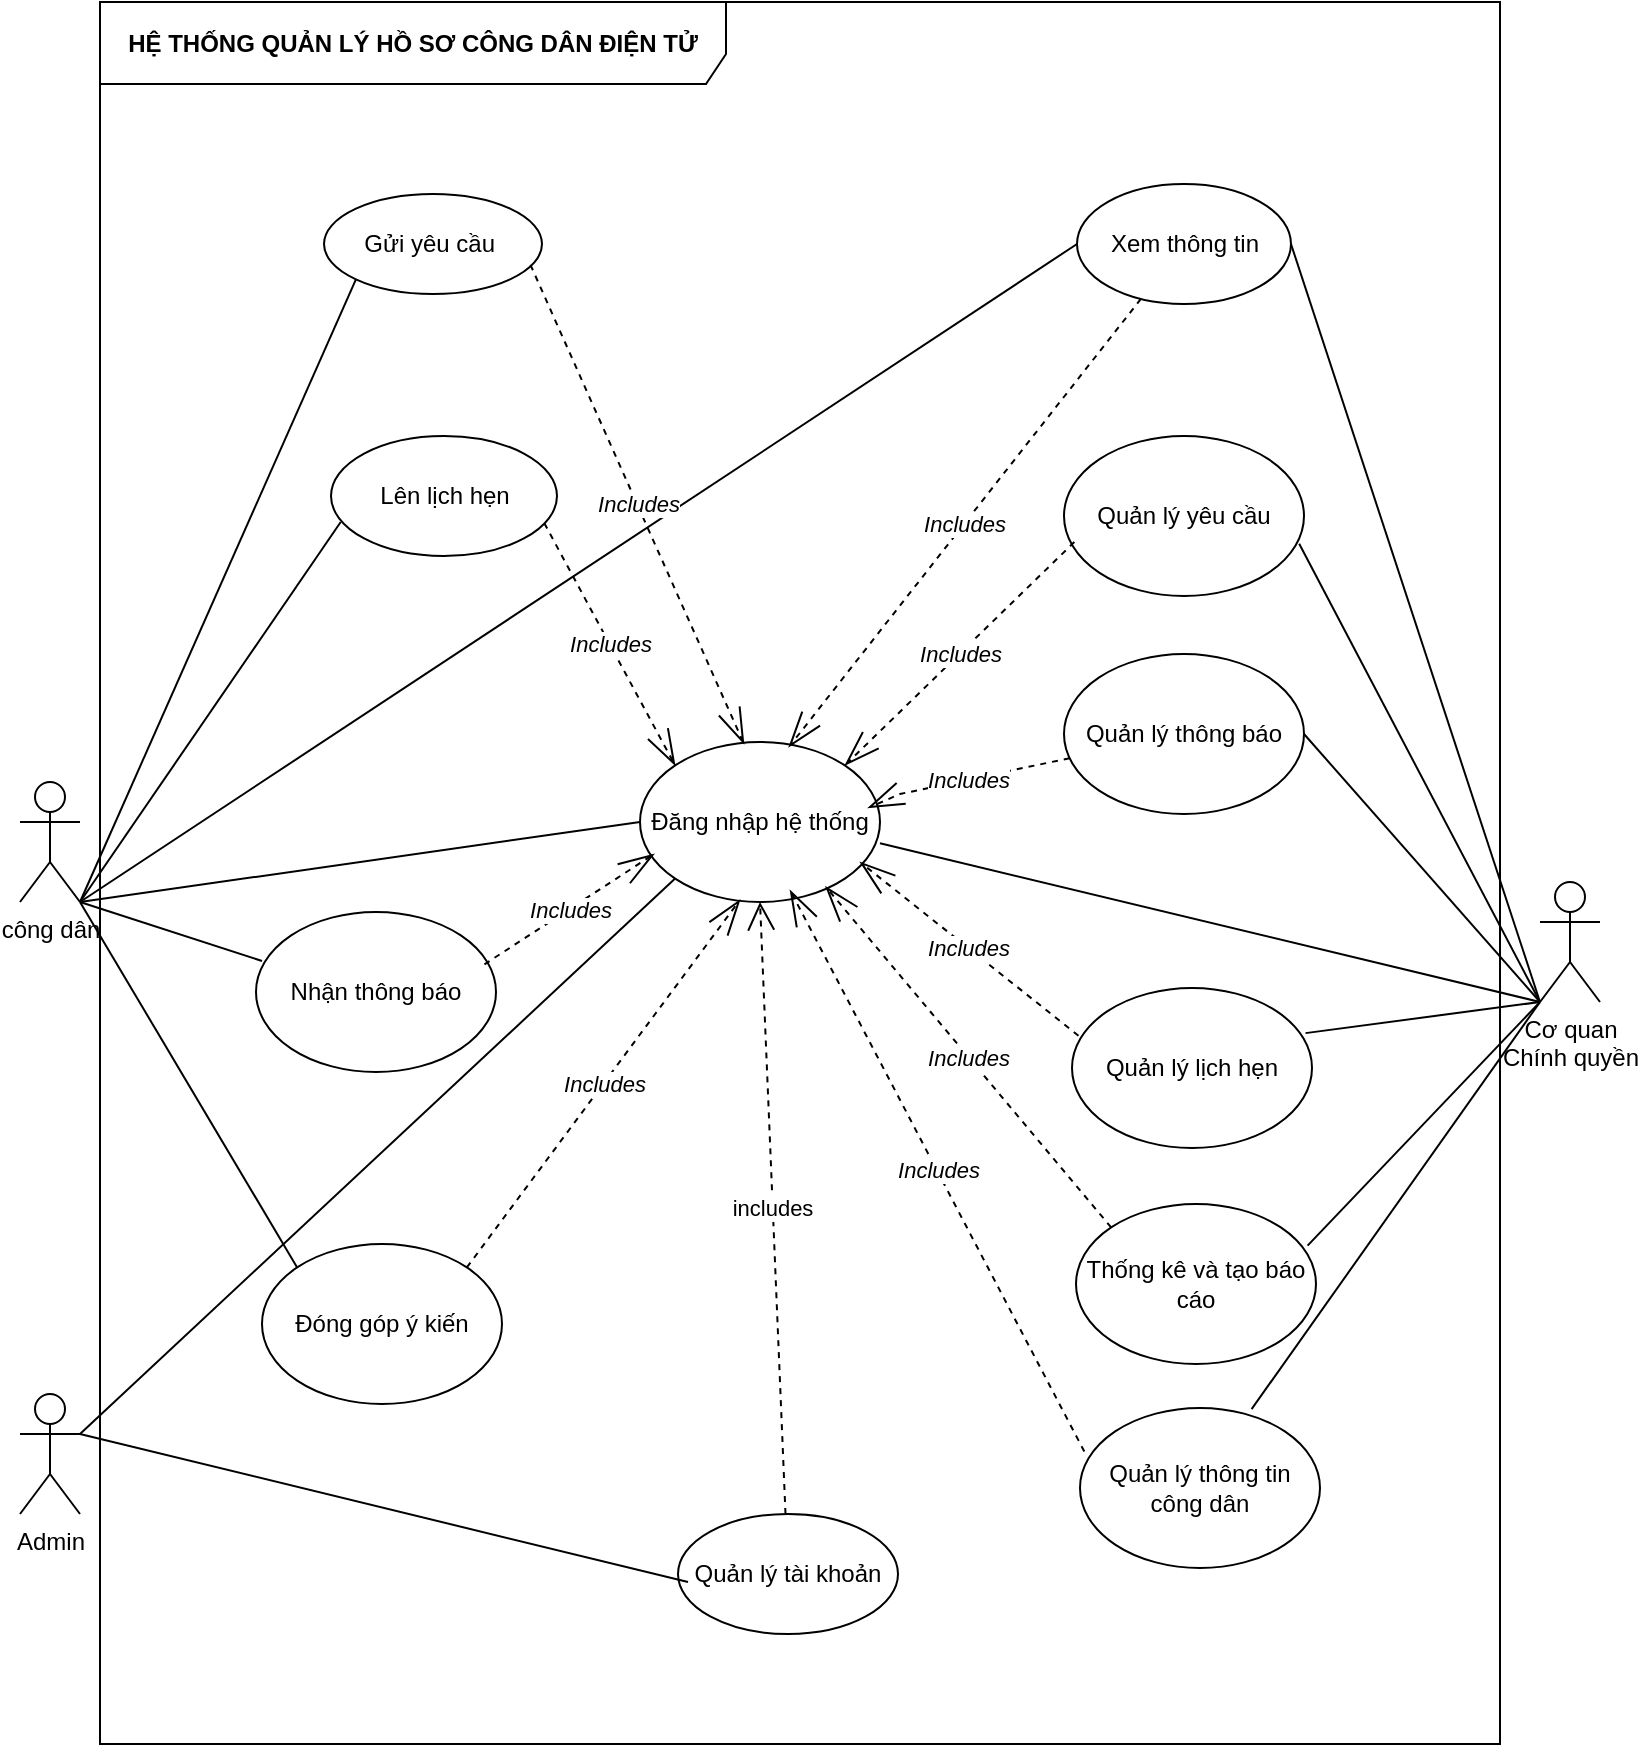 <mxfile version="22.0.3" type="device" pages="13">
  <diagram id="KuECJxuRTIi6Uei76Zr8" name="Page-1">
    <mxGraphModel dx="1036" dy="601" grid="0" gridSize="10" guides="1" tooltips="1" connect="1" arrows="1" fold="1" page="1" pageScale="1" pageWidth="850" pageHeight="1100" math="0" shadow="0">
      <root>
        <mxCell id="0" />
        <mxCell id="1" parent="0" />
        <mxCell id="kT4Fq0Z99TDtAGIOeNF3-1" value="công dân" style="shape=umlActor;verticalLabelPosition=bottom;verticalAlign=top;html=1;outlineConnect=0;" parent="1" vertex="1">
          <mxGeometry x="10" y="410" width="30" height="60" as="geometry" />
        </mxCell>
        <mxCell id="kT4Fq0Z99TDtAGIOeNF3-2" value="Đăng nhập hệ thống" style="ellipse;whiteSpace=wrap;html=1;" parent="1" vertex="1">
          <mxGeometry x="320" y="390" width="120" height="80" as="geometry" />
        </mxCell>
        <mxCell id="kT4Fq0Z99TDtAGIOeNF3-3" value="Xem thông tin" style="ellipse;whiteSpace=wrap;html=1;" parent="1" vertex="1">
          <mxGeometry x="538.5" y="111" width="107" height="60" as="geometry" />
        </mxCell>
        <mxCell id="kT4Fq0Z99TDtAGIOeNF3-4" value="Gửi yêu cầu&amp;nbsp;" style="ellipse;whiteSpace=wrap;html=1;" parent="1" vertex="1">
          <mxGeometry x="162" y="116" width="109" height="50" as="geometry" />
        </mxCell>
        <mxCell id="kT4Fq0Z99TDtAGIOeNF3-5" value="&lt;b&gt;HỆ THỐNG QUẢN LÝ HỒ SƠ CÔNG DÂN ĐIỆN TỬ&lt;/b&gt;" style="shape=umlFrame;whiteSpace=wrap;html=1;pointerEvents=0;width=313;height=41;" parent="1" vertex="1">
          <mxGeometry x="50" y="20" width="700" height="871" as="geometry" />
        </mxCell>
        <mxCell id="kT4Fq0Z99TDtAGIOeNF3-6" value="Cơ quan&lt;br&gt;Chính quyền" style="shape=umlActor;verticalLabelPosition=bottom;verticalAlign=top;html=1;" parent="1" vertex="1">
          <mxGeometry x="770" y="460" width="30" height="60" as="geometry" />
        </mxCell>
        <mxCell id="kT4Fq0Z99TDtAGIOeNF3-7" value="Admin" style="shape=umlActor;verticalLabelPosition=bottom;verticalAlign=top;html=1;" parent="1" vertex="1">
          <mxGeometry x="10" y="716" width="30" height="60" as="geometry" />
        </mxCell>
        <mxCell id="kT4Fq0Z99TDtAGIOeNF3-8" value="Lên lịch hẹn" style="ellipse;whiteSpace=wrap;html=1;" parent="1" vertex="1">
          <mxGeometry x="165.5" y="237" width="113" height="60" as="geometry" />
        </mxCell>
        <mxCell id="kT4Fq0Z99TDtAGIOeNF3-9" value="Nhận thông báo" style="ellipse;whiteSpace=wrap;html=1;" parent="1" vertex="1">
          <mxGeometry x="128" y="475" width="120" height="80" as="geometry" />
        </mxCell>
        <mxCell id="kT4Fq0Z99TDtAGIOeNF3-10" value="Đóng góp ý kiến" style="ellipse;whiteSpace=wrap;html=1;" parent="1" vertex="1">
          <mxGeometry x="131" y="641" width="120" height="80" as="geometry" />
        </mxCell>
        <mxCell id="kT4Fq0Z99TDtAGIOeNF3-11" value="" style="endArrow=none;html=1;rounded=0;exitX=1;exitY=1;exitDx=0;exitDy=0;exitPerimeter=0;entryX=0;entryY=0.5;entryDx=0;entryDy=0;" parent="1" source="kT4Fq0Z99TDtAGIOeNF3-1" target="kT4Fq0Z99TDtAGIOeNF3-3" edge="1">
          <mxGeometry width="50" height="50" relative="1" as="geometry">
            <mxPoint x="310" y="230" as="sourcePoint" />
            <mxPoint x="180" y="140" as="targetPoint" />
          </mxGeometry>
        </mxCell>
        <mxCell id="kT4Fq0Z99TDtAGIOeNF3-12" value="" style="endArrow=none;html=1;rounded=0;exitX=1;exitY=1;exitDx=0;exitDy=0;exitPerimeter=0;entryX=0;entryY=1;entryDx=0;entryDy=0;" parent="1" source="kT4Fq0Z99TDtAGIOeNF3-1" target="kT4Fq0Z99TDtAGIOeNF3-4" edge="1">
          <mxGeometry width="50" height="50" relative="1" as="geometry">
            <mxPoint x="310" y="230" as="sourcePoint" />
            <mxPoint x="190" y="90" as="targetPoint" />
          </mxGeometry>
        </mxCell>
        <mxCell id="kT4Fq0Z99TDtAGIOeNF3-13" value="" style="endArrow=none;html=1;rounded=0;entryX=0.043;entryY=0.717;entryDx=0;entryDy=0;exitX=1;exitY=1;exitDx=0;exitDy=0;exitPerimeter=0;entryPerimeter=0;" parent="1" source="kT4Fq0Z99TDtAGIOeNF3-1" target="kT4Fq0Z99TDtAGIOeNF3-8" edge="1">
          <mxGeometry width="50" height="50" relative="1" as="geometry">
            <mxPoint x="40" y="170" as="sourcePoint" />
            <mxPoint x="360" y="350" as="targetPoint" />
          </mxGeometry>
        </mxCell>
        <mxCell id="kT4Fq0Z99TDtAGIOeNF3-14" value="" style="endArrow=none;html=1;rounded=0;exitX=1;exitY=1;exitDx=0;exitDy=0;exitPerimeter=0;entryX=0.025;entryY=0.306;entryDx=0;entryDy=0;entryPerimeter=0;" parent="1" source="kT4Fq0Z99TDtAGIOeNF3-1" target="kT4Fq0Z99TDtAGIOeNF3-9" edge="1">
          <mxGeometry width="50" height="50" relative="1" as="geometry">
            <mxPoint x="30" y="350" as="sourcePoint" />
            <mxPoint x="360" y="350" as="targetPoint" />
          </mxGeometry>
        </mxCell>
        <mxCell id="kT4Fq0Z99TDtAGIOeNF3-15" value="" style="endArrow=none;html=1;rounded=0;exitX=0;exitY=0;exitDx=0;exitDy=0;entryX=1;entryY=1;entryDx=0;entryDy=0;entryPerimeter=0;" parent="1" source="kT4Fq0Z99TDtAGIOeNF3-10" target="kT4Fq0Z99TDtAGIOeNF3-1" edge="1">
          <mxGeometry width="50" height="50" relative="1" as="geometry">
            <mxPoint x="310" y="490" as="sourcePoint" />
            <mxPoint x="40" y="170" as="targetPoint" />
          </mxGeometry>
        </mxCell>
        <mxCell id="kT4Fq0Z99TDtAGIOeNF3-16" value="" style="endArrow=none;html=1;rounded=0;entryX=0;entryY=0.5;entryDx=0;entryDy=0;" parent="1" target="kT4Fq0Z99TDtAGIOeNF3-2" edge="1">
          <mxGeometry width="50" height="50" relative="1" as="geometry">
            <mxPoint x="40" y="470" as="sourcePoint" />
            <mxPoint x="132.003" y="470.605" as="targetPoint" />
          </mxGeometry>
        </mxCell>
        <mxCell id="kT4Fq0Z99TDtAGIOeNF3-17" value="&lt;i&gt;Includes&lt;/i&gt;" style="endArrow=openThin;endSize=16;endFill=0;html=1;rounded=0;dashed=1;entryX=0.62;entryY=0.032;entryDx=0;entryDy=0;entryPerimeter=0;" parent="1" source="kT4Fq0Z99TDtAGIOeNF3-3" target="kT4Fq0Z99TDtAGIOeNF3-2" edge="1">
          <mxGeometry width="160" relative="1" as="geometry">
            <mxPoint x="250" y="210" as="sourcePoint" />
            <mxPoint x="410" y="210" as="targetPoint" />
          </mxGeometry>
        </mxCell>
        <mxCell id="kT4Fq0Z99TDtAGIOeNF3-18" value="&lt;i&gt;Includes&lt;/i&gt;" style="endArrow=openThin;endSize=16;endFill=0;html=1;rounded=0;dashed=1;exitX=0.944;exitY=0.727;exitDx=0;exitDy=0;entryX=0;entryY=0;entryDx=0;entryDy=0;exitPerimeter=0;" parent="1" source="kT4Fq0Z99TDtAGIOeNF3-8" target="kT4Fq0Z99TDtAGIOeNF3-2" edge="1">
          <mxGeometry width="160" relative="1" as="geometry">
            <mxPoint x="263" y="177" as="sourcePoint" />
            <mxPoint x="410" y="345" as="targetPoint" />
          </mxGeometry>
        </mxCell>
        <mxCell id="kT4Fq0Z99TDtAGIOeNF3-19" value="&lt;i&gt;Includes&lt;/i&gt;" style="endArrow=openThin;endSize=16;endFill=0;html=1;rounded=0;dashed=1;entryX=0.059;entryY=0.7;entryDx=0;entryDy=0;entryPerimeter=0;exitX=0.952;exitY=0.327;exitDx=0;exitDy=0;exitPerimeter=0;" parent="1" source="kT4Fq0Z99TDtAGIOeNF3-9" target="kT4Fq0Z99TDtAGIOeNF3-2" edge="1">
          <mxGeometry width="160" relative="1" as="geometry">
            <mxPoint x="500" y="90" as="sourcePoint" />
            <mxPoint x="647" y="258" as="targetPoint" />
          </mxGeometry>
        </mxCell>
        <mxCell id="kT4Fq0Z99TDtAGIOeNF3-20" value="&lt;i&gt;Includes&lt;/i&gt;" style="endArrow=openThin;endSize=16;endFill=0;html=1;rounded=0;dashed=1;exitX=1;exitY=0;exitDx=0;exitDy=0;entryX=0.417;entryY=0.986;entryDx=0;entryDy=0;entryPerimeter=0;" parent="1" source="kT4Fq0Z99TDtAGIOeNF3-10" target="kT4Fq0Z99TDtAGIOeNF3-2" edge="1">
          <mxGeometry width="160" relative="1" as="geometry">
            <mxPoint x="490" y="540" as="sourcePoint" />
            <mxPoint x="637" y="708" as="targetPoint" />
          </mxGeometry>
        </mxCell>
        <mxCell id="kT4Fq0Z99TDtAGIOeNF3-21" value="Quản lý tài khoản" style="ellipse;whiteSpace=wrap;html=1;" parent="1" vertex="1">
          <mxGeometry x="339" y="776" width="110" height="60" as="geometry" />
        </mxCell>
        <mxCell id="kT4Fq0Z99TDtAGIOeNF3-22" value="" style="endArrow=none;html=1;rounded=0;entryX=1;entryY=0.333;entryDx=0;entryDy=0;entryPerimeter=0;" parent="1" target="kT4Fq0Z99TDtAGIOeNF3-7" edge="1">
          <mxGeometry width="50" height="50" relative="1" as="geometry">
            <mxPoint x="344" y="810" as="sourcePoint" />
            <mxPoint x="610" y="1000" as="targetPoint" />
          </mxGeometry>
        </mxCell>
        <mxCell id="kT4Fq0Z99TDtAGIOeNF3-23" value="" style="endArrow=none;html=1;rounded=0;entryX=1;entryY=0.5;entryDx=0;entryDy=0;exitX=0;exitY=1;exitDx=0;exitDy=0;exitPerimeter=0;" parent="1" source="kT4Fq0Z99TDtAGIOeNF3-6" target="kT4Fq0Z99TDtAGIOeNF3-3" edge="1">
          <mxGeometry width="50" height="50" relative="1" as="geometry">
            <mxPoint x="400" y="260" as="sourcePoint" />
            <mxPoint x="450" y="210" as="targetPoint" />
          </mxGeometry>
        </mxCell>
        <mxCell id="kT4Fq0Z99TDtAGIOeNF3-24" value="&lt;i&gt;Includes&lt;/i&gt;" style="endArrow=openThin;endSize=16;endFill=0;html=1;rounded=0;dashed=1;exitX=0.947;exitY=0.708;exitDx=0;exitDy=0;exitPerimeter=0;" parent="1" source="kT4Fq0Z99TDtAGIOeNF3-4" edge="1">
          <mxGeometry width="160" relative="1" as="geometry">
            <mxPoint x="258" y="263" as="sourcePoint" />
            <mxPoint x="372" y="391" as="targetPoint" />
          </mxGeometry>
        </mxCell>
        <mxCell id="kT4Fq0Z99TDtAGIOeNF3-25" value="Quản lý thông tin công dân" style="ellipse;whiteSpace=wrap;html=1;" parent="1" vertex="1">
          <mxGeometry x="540" y="723" width="120" height="80" as="geometry" />
        </mxCell>
        <mxCell id="kT4Fq0Z99TDtAGIOeNF3-26" value="" style="endArrow=none;html=1;rounded=0;entryX=0;entryY=1;entryDx=0;entryDy=0;entryPerimeter=0;exitX=0.715;exitY=0.007;exitDx=0;exitDy=0;exitPerimeter=0;" parent="1" source="kT4Fq0Z99TDtAGIOeNF3-25" target="kT4Fq0Z99TDtAGIOeNF3-6" edge="1">
          <mxGeometry width="50" height="50" relative="1" as="geometry">
            <mxPoint x="400" y="760" as="sourcePoint" />
            <mxPoint x="450" y="710" as="targetPoint" />
          </mxGeometry>
        </mxCell>
        <mxCell id="kT4Fq0Z99TDtAGIOeNF3-27" value="Quản lý yêu cầu" style="ellipse;whiteSpace=wrap;html=1;fillColor=default;" parent="1" vertex="1">
          <mxGeometry x="532" y="237" width="120" height="80" as="geometry" />
        </mxCell>
        <mxCell id="kT4Fq0Z99TDtAGIOeNF3-28" value="Quản lý thông báo" style="ellipse;whiteSpace=wrap;html=1;" parent="1" vertex="1">
          <mxGeometry x="532" y="346" width="120" height="80" as="geometry" />
        </mxCell>
        <mxCell id="kT4Fq0Z99TDtAGIOeNF3-29" value="Quản lý lịch hẹn" style="ellipse;whiteSpace=wrap;html=1;" parent="1" vertex="1">
          <mxGeometry x="536" y="513" width="120" height="80" as="geometry" />
        </mxCell>
        <mxCell id="kT4Fq0Z99TDtAGIOeNF3-30" value="Thống kê và tạo báo cáo" style="ellipse;whiteSpace=wrap;html=1;" parent="1" vertex="1">
          <mxGeometry x="538" y="621" width="120" height="80" as="geometry" />
        </mxCell>
        <mxCell id="kT4Fq0Z99TDtAGIOeNF3-31" value="" style="endArrow=none;html=1;rounded=0;exitX=0.98;exitY=0.674;exitDx=0;exitDy=0;exitPerimeter=0;entryX=0;entryY=1;entryDx=0;entryDy=0;entryPerimeter=0;" parent="1" source="kT4Fq0Z99TDtAGIOeNF3-27" target="kT4Fq0Z99TDtAGIOeNF3-6" edge="1">
          <mxGeometry width="50" height="50" relative="1" as="geometry">
            <mxPoint x="400" y="650" as="sourcePoint" />
            <mxPoint x="770" y="520" as="targetPoint" />
          </mxGeometry>
        </mxCell>
        <mxCell id="kT4Fq0Z99TDtAGIOeNF3-32" value="" style="endArrow=none;html=1;rounded=0;exitX=1;exitY=0.5;exitDx=0;exitDy=0;entryX=0;entryY=1;entryDx=0;entryDy=0;entryPerimeter=0;" parent="1" source="kT4Fq0Z99TDtAGIOeNF3-28" target="kT4Fq0Z99TDtAGIOeNF3-6" edge="1">
          <mxGeometry width="50" height="50" relative="1" as="geometry">
            <mxPoint x="653" y="434" as="sourcePoint" />
            <mxPoint x="770" y="520" as="targetPoint" />
          </mxGeometry>
        </mxCell>
        <mxCell id="kT4Fq0Z99TDtAGIOeNF3-33" value="" style="endArrow=none;html=1;rounded=0;exitX=0.973;exitY=0.282;exitDx=0;exitDy=0;exitPerimeter=0;entryX=0;entryY=1;entryDx=0;entryDy=0;entryPerimeter=0;" parent="1" source="kT4Fq0Z99TDtAGIOeNF3-29" target="kT4Fq0Z99TDtAGIOeNF3-6" edge="1">
          <mxGeometry width="50" height="50" relative="1" as="geometry">
            <mxPoint x="663" y="444" as="sourcePoint" />
            <mxPoint x="790" y="540" as="targetPoint" />
          </mxGeometry>
        </mxCell>
        <mxCell id="kT4Fq0Z99TDtAGIOeNF3-34" value="" style="endArrow=none;html=1;rounded=0;entryX=0;entryY=1;entryDx=0;entryDy=0;entryPerimeter=0;exitX=0.965;exitY=0.26;exitDx=0;exitDy=0;exitPerimeter=0;" parent="1" source="kT4Fq0Z99TDtAGIOeNF3-30" target="kT4Fq0Z99TDtAGIOeNF3-6" edge="1">
          <mxGeometry width="50" height="50" relative="1" as="geometry">
            <mxPoint x="400" y="650" as="sourcePoint" />
            <mxPoint x="450" y="600" as="targetPoint" />
          </mxGeometry>
        </mxCell>
        <mxCell id="kT4Fq0Z99TDtAGIOeNF3-35" value="&lt;i&gt;Includes&lt;/i&gt;" style="endArrow=openThin;endSize=16;endFill=0;html=1;rounded=0;dashed=1;exitX=0.043;exitY=0.663;exitDx=0;exitDy=0;entryX=1;entryY=0;entryDx=0;entryDy=0;exitPerimeter=0;" parent="1" source="kT4Fq0Z99TDtAGIOeNF3-27" target="kT4Fq0Z99TDtAGIOeNF3-2" edge="1">
          <mxGeometry width="160" relative="1" as="geometry">
            <mxPoint x="630" y="330" as="sourcePoint" />
            <mxPoint x="444" y="415" as="targetPoint" />
          </mxGeometry>
        </mxCell>
        <mxCell id="kT4Fq0Z99TDtAGIOeNF3-36" value="&lt;i&gt;Includes&lt;/i&gt;" style="endArrow=openThin;endSize=16;endFill=0;html=1;rounded=0;dashed=1;" parent="1" source="kT4Fq0Z99TDtAGIOeNF3-28" edge="1">
          <mxGeometry width="160" relative="1" as="geometry">
            <mxPoint x="640" y="340" as="sourcePoint" />
            <mxPoint x="434" y="423" as="targetPoint" />
            <Array as="points">
              <mxPoint x="450" y="416" />
            </Array>
          </mxGeometry>
        </mxCell>
        <mxCell id="kT4Fq0Z99TDtAGIOeNF3-37" value="&lt;i&gt;Includes&lt;/i&gt;" style="endArrow=openThin;endSize=16;endFill=0;html=1;rounded=0;dashed=1;exitX=0.027;exitY=0.298;exitDx=0;exitDy=0;exitPerimeter=0;" parent="1" source="kT4Fq0Z99TDtAGIOeNF3-29" edge="1">
          <mxGeometry width="160" relative="1" as="geometry">
            <mxPoint x="650" y="350" as="sourcePoint" />
            <mxPoint x="430" y="450" as="targetPoint" />
          </mxGeometry>
        </mxCell>
        <mxCell id="kT4Fq0Z99TDtAGIOeNF3-38" value="&lt;i&gt;Includes&lt;/i&gt;" style="endArrow=openThin;endSize=16;endFill=0;html=1;rounded=0;dashed=1;exitX=0;exitY=0;exitDx=0;exitDy=0;entryX=0.773;entryY=0.903;entryDx=0;entryDy=0;entryPerimeter=0;" parent="1" source="kT4Fq0Z99TDtAGIOeNF3-30" target="kT4Fq0Z99TDtAGIOeNF3-2" edge="1">
          <mxGeometry width="160" relative="1" as="geometry">
            <mxPoint x="670" y="370" as="sourcePoint" />
            <mxPoint x="484" y="455" as="targetPoint" />
          </mxGeometry>
        </mxCell>
        <mxCell id="kT4Fq0Z99TDtAGIOeNF3-39" value="&lt;i&gt;Includes&lt;/i&gt;" style="endArrow=openThin;endSize=16;endFill=0;html=1;rounded=0;dashed=1;exitX=0.018;exitY=0.272;exitDx=0;exitDy=0;exitPerimeter=0;" parent="1" source="kT4Fq0Z99TDtAGIOeNF3-25" edge="1">
          <mxGeometry width="160" relative="1" as="geometry">
            <mxPoint x="680" y="380" as="sourcePoint" />
            <mxPoint x="395" y="464" as="targetPoint" />
          </mxGeometry>
        </mxCell>
        <mxCell id="kT4Fq0Z99TDtAGIOeNF3-40" value="includes" style="endArrow=open;endSize=12;dashed=1;html=1;rounded=0;entryX=0.5;entryY=1;entryDx=0;entryDy=0;" parent="1" source="kT4Fq0Z99TDtAGIOeNF3-21" target="kT4Fq0Z99TDtAGIOeNF3-2" edge="1">
          <mxGeometry width="160" relative="1" as="geometry">
            <mxPoint x="297" y="974" as="sourcePoint" />
            <mxPoint x="457" y="974" as="targetPoint" />
          </mxGeometry>
        </mxCell>
        <mxCell id="kT4Fq0Z99TDtAGIOeNF3-41" value="" style="endArrow=none;html=1;rounded=0;entryX=0;entryY=1;entryDx=0;entryDy=0;entryPerimeter=0;exitX=1;exitY=0.633;exitDx=0;exitDy=0;exitPerimeter=0;" parent="1" source="kT4Fq0Z99TDtAGIOeNF3-2" target="kT4Fq0Z99TDtAGIOeNF3-6" edge="1">
          <mxGeometry width="50" height="50" relative="1" as="geometry">
            <mxPoint x="481" y="501" as="sourcePoint" />
            <mxPoint x="531" y="451" as="targetPoint" />
          </mxGeometry>
        </mxCell>
        <mxCell id="x2AjRlUP5LZ7IJRg3hKz-3" value="" style="endArrow=none;html=1;rounded=0;exitX=1;exitY=0.333;exitDx=0;exitDy=0;exitPerimeter=0;entryX=0;entryY=1;entryDx=0;entryDy=0;" parent="1" source="kT4Fq0Z99TDtAGIOeNF3-7" target="kT4Fq0Z99TDtAGIOeNF3-2" edge="1">
          <mxGeometry width="50" height="50" relative="1" as="geometry">
            <mxPoint x="59" y="703" as="sourcePoint" />
            <mxPoint x="350" y="459" as="targetPoint" />
          </mxGeometry>
        </mxCell>
      </root>
    </mxGraphModel>
  </diagram>
  <diagram id="IHXcqRK7ZrU3YU4oyXb6" name="Page-2">
    <mxGraphModel dx="1436" dy="601" grid="0" gridSize="10" guides="1" tooltips="1" connect="1" arrows="1" fold="1" page="0" pageScale="1" pageWidth="850" pageHeight="1100" math="0" shadow="0">
      <root>
        <mxCell id="0" />
        <mxCell id="1" parent="0" />
        <mxCell id="ImOrmFmVuxZDeBGoOpRD-1" value="Xem thông tin" style="ellipse;whiteSpace=wrap;html=1;" parent="1" vertex="1">
          <mxGeometry x="24" y="325" width="120" height="70" as="geometry" />
        </mxCell>
        <mxCell id="ImOrmFmVuxZDeBGoOpRD-2" value="Xem thông tin cá nhân" style="ellipse;whiteSpace=wrap;html=1;" parent="1" vertex="1">
          <mxGeometry x="24" y="456" width="120" height="80" as="geometry" />
        </mxCell>
        <mxCell id="ImOrmFmVuxZDeBGoOpRD-3" value="Xem thông tin cơ bản của lãnh đạo, cơ quan" style="ellipse;whiteSpace=wrap;html=1;" parent="1" vertex="1">
          <mxGeometry x="19" y="191" width="130" height="80" as="geometry" />
        </mxCell>
        <mxCell id="ImOrmFmVuxZDeBGoOpRD-5" value="Công dân" style="shape=umlActor;verticalLabelPosition=bottom;verticalAlign=top;html=1;outlineConnect=0;" parent="1" vertex="1">
          <mxGeometry x="-218" y="330" width="50" height="65" as="geometry" />
        </mxCell>
        <mxCell id="ImOrmFmVuxZDeBGoOpRD-6" value="Xem thông tin&amp;nbsp;" style="shape=umlFrame;whiteSpace=wrap;html=1;pointerEvents=0;width=160;height=40;" parent="1" vertex="1">
          <mxGeometry x="-128" y="130" width="430" height="420" as="geometry" />
        </mxCell>
        <mxCell id="ImOrmFmVuxZDeBGoOpRD-7" value="" style="endArrow=none;html=1;rounded=0;exitX=0.5;exitY=0.5;exitDx=0;exitDy=0;exitPerimeter=0;entryX=0;entryY=0.5;entryDx=0;entryDy=0;" parent="1" source="ImOrmFmVuxZDeBGoOpRD-5" target="ImOrmFmVuxZDeBGoOpRD-1" edge="1">
          <mxGeometry width="50" height="50" relative="1" as="geometry">
            <mxPoint x="22" y="450" as="sourcePoint" />
            <mxPoint x="72" y="400" as="targetPoint" />
          </mxGeometry>
        </mxCell>
        <mxCell id="ImOrmFmVuxZDeBGoOpRD-9" value="&amp;lt;&amp;lt;extend&amp;gt;&amp;gt;" style="endArrow=open;endSize=12;dashed=1;html=1;rounded=0;entryX=0.5;entryY=0;entryDx=0;entryDy=0;exitX=0.5;exitY=1;exitDx=0;exitDy=0;" parent="1" source="ImOrmFmVuxZDeBGoOpRD-3" target="ImOrmFmVuxZDeBGoOpRD-1" edge="1">
          <mxGeometry x="-0.001" width="160" relative="1" as="geometry">
            <mxPoint x="47" y="460" as="sourcePoint" />
            <mxPoint x="47" y="410" as="targetPoint" />
            <mxPoint as="offset" />
            <Array as="points" />
          </mxGeometry>
        </mxCell>
        <mxCell id="ImOrmFmVuxZDeBGoOpRD-10" value="&amp;lt;&amp;lt;extend&amp;gt;&amp;gt;" style="endArrow=open;endSize=12;dashed=1;html=1;rounded=0;entryX=0.5;entryY=1;entryDx=0;entryDy=0;" parent="1" source="ImOrmFmVuxZDeBGoOpRD-2" target="ImOrmFmVuxZDeBGoOpRD-1" edge="1">
          <mxGeometry x="-0.001" width="160" relative="1" as="geometry">
            <mxPoint x="57" y="470" as="sourcePoint" />
            <mxPoint x="57" y="420" as="targetPoint" />
            <mxPoint as="offset" />
            <Array as="points" />
          </mxGeometry>
        </mxCell>
        <mxCell id="JWghOR8E9rN2WBg4UrOE-3" value="Cơ quan chính quyền" style="shape=umlActor;verticalLabelPosition=bottom;verticalAlign=top;html=1;outlineConnect=0;" parent="1" vertex="1">
          <mxGeometry x="428" y="335" width="30" height="60" as="geometry" />
        </mxCell>
        <mxCell id="Fe8YAiHbHCBg1lSK5JWg-3" value="" style="endArrow=none;html=1;rounded=0;entryX=0;entryY=0.333;entryDx=0;entryDy=0;entryPerimeter=0;exitX=1;exitY=0.5;exitDx=0;exitDy=0;" parent="1" source="ImOrmFmVuxZDeBGoOpRD-1" target="JWghOR8E9rN2WBg4UrOE-3" edge="1">
          <mxGeometry width="50" height="50" relative="1" as="geometry">
            <mxPoint x="271" y="360" as="sourcePoint" />
            <mxPoint x="356" y="342" as="targetPoint" />
          </mxGeometry>
        </mxCell>
      </root>
    </mxGraphModel>
  </diagram>
  <diagram id="I7FZHg18OXkdCX1HS4wI" name="Page-3">
    <mxGraphModel dx="1436" dy="201" grid="0" gridSize="10" guides="1" tooltips="1" connect="1" arrows="1" fold="1" page="0" pageScale="1" pageWidth="850" pageHeight="1100" math="0" shadow="0">
      <root>
        <mxCell id="0" />
        <mxCell id="1" parent="0" />
        <mxCell id="W2nKpgMvbdJnc5RHpvzJ-1" value="Gửi yêu cầu" style="shape=umlFrame;whiteSpace=wrap;html=1;pointerEvents=0;width=174;height=37;" parent="1" vertex="1">
          <mxGeometry x="-45" y="438" width="502" height="396" as="geometry" />
        </mxCell>
        <mxCell id="_QMi_aAXHPU31v-MKy1a-1" value="Công dân" style="shape=umlActor;verticalLabelPosition=bottom;verticalAlign=top;html=1;" parent="1" vertex="1">
          <mxGeometry x="-190" y="620" width="30" height="60" as="geometry" />
        </mxCell>
        <mxCell id="_QMi_aAXHPU31v-MKy1a-8" value="Gửi yêu cầu&amp;nbsp;" style="ellipse;whiteSpace=wrap;html=1;" parent="1" vertex="1">
          <mxGeometry x="39" y="610" width="140" height="70" as="geometry" />
        </mxCell>
        <mxCell id="zUtp0DOidveL54LYznie-2" value="Thay đổi, chỉnh sửa thông tin" style="ellipse;whiteSpace=wrap;html=1;" parent="1" vertex="1">
          <mxGeometry x="29" y="488" width="140" height="70" as="geometry" />
        </mxCell>
        <mxCell id="zUtp0DOidveL54LYznie-3" value="Khiếu nại" style="ellipse;whiteSpace=wrap;html=1;" parent="1" vertex="1">
          <mxGeometry x="39" y="737" width="140" height="70" as="geometry" />
        </mxCell>
        <mxCell id="zUtp0DOidveL54LYznie-4" value="Công chứng, xác nhận giấy tờ" style="ellipse;whiteSpace=wrap;html=1;" parent="1" vertex="1">
          <mxGeometry x="262" y="610" width="140" height="70" as="geometry" />
        </mxCell>
        <mxCell id="uOuBgYwrVtYUQLTGgVmr-1" value="extend" style="endArrow=open;endSize=12;dashed=1;html=1;rounded=0;entryX=0.5;entryY=0;entryDx=0;entryDy=0;exitX=0.557;exitY=0.929;exitDx=0;exitDy=0;exitPerimeter=0;" parent="1" source="zUtp0DOidveL54LYznie-2" target="_QMi_aAXHPU31v-MKy1a-8" edge="1">
          <mxGeometry width="160" relative="1" as="geometry">
            <mxPoint x="-55" y="580" as="sourcePoint" />
            <mxPoint x="105" y="580" as="targetPoint" />
          </mxGeometry>
        </mxCell>
        <mxCell id="uOuBgYwrVtYUQLTGgVmr-2" value="extend" style="endArrow=open;endSize=12;dashed=1;html=1;rounded=0;entryX=0.5;entryY=1;entryDx=0;entryDy=0;exitX=0.5;exitY=0;exitDx=0;exitDy=0;" parent="1" source="zUtp0DOidveL54LYznie-3" target="_QMi_aAXHPU31v-MKy1a-8" edge="1">
          <mxGeometry width="160" relative="1" as="geometry">
            <mxPoint x="-41" y="700" as="sourcePoint" />
            <mxPoint x="119" y="700" as="targetPoint" />
          </mxGeometry>
        </mxCell>
        <mxCell id="uOuBgYwrVtYUQLTGgVmr-3" value="extend" style="endArrow=open;endSize=12;dashed=1;html=1;rounded=0;entryX=1;entryY=0.5;entryDx=0;entryDy=0;exitX=0;exitY=0.5;exitDx=0;exitDy=0;" parent="1" source="zUtp0DOidveL54LYznie-4" target="_QMi_aAXHPU31v-MKy1a-8" edge="1">
          <mxGeometry width="160" relative="1" as="geometry">
            <mxPoint x="155" y="597" as="sourcePoint" />
            <mxPoint x="315" y="597" as="targetPoint" />
          </mxGeometry>
        </mxCell>
        <mxCell id="eYlnw_5MeyIQULXpbxng-5" value="" style="endArrow=none;html=1;rounded=0;entryX=0;entryY=0.5;entryDx=0;entryDy=0;exitX=1;exitY=0.333;exitDx=0;exitDy=0;exitPerimeter=0;" parent="1" source="_QMi_aAXHPU31v-MKy1a-1" target="_QMi_aAXHPU31v-MKy1a-8" edge="1">
          <mxGeometry width="50" height="50" relative="1" as="geometry">
            <mxPoint x="-127" y="659" as="sourcePoint" />
            <mxPoint x="-77" y="609" as="targetPoint" />
          </mxGeometry>
        </mxCell>
      </root>
    </mxGraphModel>
  </diagram>
  <diagram id="TZnTNzxPht5MhAatqA4O" name="Page-4">
    <mxGraphModel dx="1436" dy="601" grid="0" gridSize="10" guides="1" tooltips="1" connect="1" arrows="1" fold="1" page="0" pageScale="1" pageWidth="850" pageHeight="1100" math="0" shadow="0">
      <root>
        <mxCell id="0" />
        <mxCell id="1" parent="0" />
        <mxCell id="Cv54fov1SyqfwU2sF4va-1" value="Lên lịch hẹn" style="ellipse;whiteSpace=wrap;html=1;" parent="1" vertex="1">
          <mxGeometry x="63" y="195" width="121" height="60" as="geometry" />
        </mxCell>
        <mxCell id="Cv54fov1SyqfwU2sF4va-2" value="Đặt lịch hẹn" style="ellipse;whiteSpace=wrap;html=1;" parent="1" vertex="1">
          <mxGeometry x="200.5" y="110" width="120.5" height="60" as="geometry" />
        </mxCell>
        <mxCell id="Cv54fov1SyqfwU2sF4va-3" value="Sửa thời gian hẹn" style="ellipse;whiteSpace=wrap;html=1;" parent="1" vertex="1">
          <mxGeometry x="-57" y="305" width="110" height="62.5" as="geometry" />
        </mxCell>
        <mxCell id="Cv54fov1SyqfwU2sF4va-4" value="Xóa lịch hẹn" style="ellipse;whiteSpace=wrap;html=1;" parent="1" vertex="1">
          <mxGeometry x="-57" y="110" width="114" height="60" as="geometry" />
        </mxCell>
        <mxCell id="Cv54fov1SyqfwU2sF4va-5" value="Xem các lịch đã hẹn" style="ellipse;whiteSpace=wrap;html=1;" parent="1" vertex="1">
          <mxGeometry x="194.25" y="305" width="107.5" height="65" as="geometry" />
        </mxCell>
        <mxCell id="Cv54fov1SyqfwU2sF4va-6" value="Công dân" style="shape=umlActor;verticalLabelPosition=bottom;verticalAlign=top;html=1;outlineConnect=0;" parent="1" vertex="1">
          <mxGeometry x="-193" y="203" width="40" height="70" as="geometry" />
        </mxCell>
        <mxCell id="Cv54fov1SyqfwU2sF4va-7" value="Lên lịch hẹn" style="shape=umlFrame;whiteSpace=wrap;html=1;pointerEvents=0;width=130;height=40;" parent="1" vertex="1">
          <mxGeometry x="-97" y="55" width="464" height="370" as="geometry" />
        </mxCell>
        <mxCell id="Cv54fov1SyqfwU2sF4va-8" value="" style="endArrow=none;html=1;rounded=0;exitX=1;exitY=0.333;exitDx=0;exitDy=0;exitPerimeter=0;entryX=0;entryY=0.5;entryDx=0;entryDy=0;" parent="1" source="Cv54fov1SyqfwU2sF4va-6" target="Cv54fov1SyqfwU2sF4va-1" edge="1">
          <mxGeometry width="50" height="50" relative="1" as="geometry">
            <mxPoint x="93" y="265" as="sourcePoint" />
            <mxPoint x="143" y="215" as="targetPoint" />
          </mxGeometry>
        </mxCell>
        <mxCell id="Cv54fov1SyqfwU2sF4va-9" value="&amp;lt;&amp;lt;extend&amp;gt;&amp;gt;" style="endArrow=open;endSize=12;dashed=1;html=1;rounded=0;entryX=1;entryY=0;entryDx=0;entryDy=0;exitX=0;exitY=1;exitDx=0;exitDy=0;" parent="1" source="Cv54fov1SyqfwU2sF4va-2" target="Cv54fov1SyqfwU2sF4va-1" edge="1">
          <mxGeometry x="-0.001" width="160" relative="1" as="geometry">
            <mxPoint x="153" y="-40" as="sourcePoint" />
            <mxPoint x="73" y="-33" as="targetPoint" />
            <mxPoint as="offset" />
          </mxGeometry>
        </mxCell>
        <mxCell id="Cv54fov1SyqfwU2sF4va-10" value="&amp;lt;&amp;lt;extend&amp;gt;&amp;gt;" style="endArrow=open;endSize=12;dashed=1;html=1;rounded=0;entryX=1;entryY=1;entryDx=0;entryDy=0;" parent="1" source="Cv54fov1SyqfwU2sF4va-5" target="Cv54fov1SyqfwU2sF4va-1" edge="1">
          <mxGeometry x="-0.001" width="160" relative="1" as="geometry">
            <mxPoint x="163" y="-30" as="sourcePoint" />
            <mxPoint x="143" y="245" as="targetPoint" />
            <mxPoint as="offset" />
          </mxGeometry>
        </mxCell>
        <mxCell id="Cv54fov1SyqfwU2sF4va-11" value="&amp;lt;&amp;lt;extend&amp;gt;&amp;gt;" style="endArrow=open;endSize=12;dashed=1;html=1;rounded=0;entryX=0.248;entryY=0.914;entryDx=0;entryDy=0;entryPerimeter=0;" parent="1" source="Cv54fov1SyqfwU2sF4va-3" target="Cv54fov1SyqfwU2sF4va-1" edge="1">
          <mxGeometry x="-0.001" width="160" relative="1" as="geometry">
            <mxPoint x="173" y="-20" as="sourcePoint" />
            <mxPoint x="93" y="-13" as="targetPoint" />
            <mxPoint as="offset" />
          </mxGeometry>
        </mxCell>
        <mxCell id="Cv54fov1SyqfwU2sF4va-12" value="&amp;lt;&amp;lt;extend&amp;gt;&amp;gt;" style="endArrow=open;endSize=12;dashed=1;html=1;rounded=0;entryX=0;entryY=0;entryDx=0;entryDy=0;exitX=1;exitY=1;exitDx=0;exitDy=0;" parent="1" source="Cv54fov1SyqfwU2sF4va-4" target="Cv54fov1SyqfwU2sF4va-1" edge="1">
          <mxGeometry x="-0.001" width="160" relative="1" as="geometry">
            <mxPoint x="183" y="-10" as="sourcePoint" />
            <mxPoint x="103" y="-3" as="targetPoint" />
            <mxPoint as="offset" />
          </mxGeometry>
        </mxCell>
      </root>
    </mxGraphModel>
  </diagram>
  <diagram id="kPyvYdcYjj2wP_xWfevO" name="Page-5">
    <mxGraphModel dx="1436" dy="1001" grid="0" gridSize="10" guides="1" tooltips="1" connect="1" arrows="1" fold="1" page="0" pageScale="1" pageWidth="850" pageHeight="1100" math="0" shadow="0">
      <root>
        <mxCell id="0" />
        <mxCell id="1" parent="0" />
        <mxCell id="ctARz3tIO81SjnPaZ37B-1" value="Nhận thông báo" style="shape=umlFrame;whiteSpace=wrap;html=1;pointerEvents=0;width=155;height=37;" parent="1" vertex="1">
          <mxGeometry x="-15" y="-12" width="409" height="410" as="geometry" />
        </mxCell>
        <mxCell id="ctARz3tIO81SjnPaZ37B-2" value="Công dân" style="shape=umlActor;verticalLabelPosition=bottom;verticalAlign=top;html=1;" parent="1" vertex="1">
          <mxGeometry x="-133" y="184" width="30" height="60" as="geometry" />
        </mxCell>
        <mxCell id="XOz9P239kdL0zQEx0lJL-1" value="Nhận thông báo" style="ellipse;whiteSpace=wrap;html=1;" parent="1" vertex="1">
          <mxGeometry x="102" y="168" width="140" height="70" as="geometry" />
        </mxCell>
        <mxCell id="XOz9P239kdL0zQEx0lJL-2" value="Nhận thông tin về xã hội" style="ellipse;whiteSpace=wrap;html=1;" parent="1" vertex="1">
          <mxGeometry x="120" y="11" width="146" height="79" as="geometry" />
        </mxCell>
        <mxCell id="XOz9P239kdL0zQEx0lJL-3" value="Nhận thông báo về giấy tờ" style="ellipse;whiteSpace=wrap;html=1;" parent="1" vertex="1">
          <mxGeometry x="134" y="316" width="140" height="70" as="geometry" />
        </mxCell>
        <mxCell id="XOz9P239kdL0zQEx0lJL-4" value="extend" style="endArrow=open;endSize=12;dashed=1;html=1;rounded=0;exitX=0.447;exitY=1;exitDx=0;exitDy=0;exitPerimeter=0;" parent="1" source="XOz9P239kdL0zQEx0lJL-2" target="XOz9P239kdL0zQEx0lJL-1" edge="1">
          <mxGeometry width="160" relative="1" as="geometry">
            <mxPoint x="42" y="293" as="sourcePoint" />
            <mxPoint x="202" y="293" as="targetPoint" />
          </mxGeometry>
        </mxCell>
        <mxCell id="XOz9P239kdL0zQEx0lJL-5" value="extend" style="endArrow=open;endSize=12;dashed=1;html=1;rounded=0;entryX=0.5;entryY=1;entryDx=0;entryDy=0;" parent="1" source="XOz9P239kdL0zQEx0lJL-3" target="XOz9P239kdL0zQEx0lJL-1" edge="1">
          <mxGeometry width="160" relative="1" as="geometry">
            <mxPoint x="-21" y="306" as="sourcePoint" />
            <mxPoint x="139" y="306" as="targetPoint" />
          </mxGeometry>
        </mxCell>
        <mxCell id="cN2ZvXSBZDeYyi6HfrEd-1" value="" style="endArrow=none;html=1;rounded=0;entryX=0;entryY=0.5;entryDx=0;entryDy=0;exitX=1;exitY=0.333;exitDx=0;exitDy=0;exitPerimeter=0;" parent="1" source="ctARz3tIO81SjnPaZ37B-2" target="XOz9P239kdL0zQEx0lJL-1" edge="1">
          <mxGeometry width="50" height="50" relative="1" as="geometry">
            <mxPoint x="-51" y="244" as="sourcePoint" />
            <mxPoint x="-1" y="194" as="targetPoint" />
          </mxGeometry>
        </mxCell>
      </root>
    </mxGraphModel>
  </diagram>
  <diagram id="hf9636AOPfejC2jt4MaA" name="Page-6">
    <mxGraphModel dx="1036" dy="601" grid="0" gridSize="10" guides="1" tooltips="1" connect="1" arrows="1" fold="1" page="1" pageScale="1" pageWidth="850" pageHeight="1100" math="0" shadow="0">
      <root>
        <mxCell id="0" />
        <mxCell id="1" parent="0" />
        <mxCell id="mf3IcpnCZBc3rRAGDOKS-1" value="Đăng nhập hệ thống" style="shape=umlFrame;whiteSpace=wrap;html=1;pointerEvents=0;width=180;height=30;" parent="1" vertex="1">
          <mxGeometry x="126" y="82" width="534" height="406" as="geometry" />
        </mxCell>
        <mxCell id="2gIpTCvwUleLLEkvHKlE-1" value="Đăng nhập hệ thống" style="ellipse;whiteSpace=wrap;html=1;" parent="1" vertex="1">
          <mxGeometry x="328" y="255" width="140" height="70" as="geometry" />
        </mxCell>
        <mxCell id="2gIpTCvwUleLLEkvHKlE-2" value="Công dân" style="shape=umlActor;verticalLabelPosition=bottom;verticalAlign=top;html=1;" parent="1" vertex="1">
          <mxGeometry x="40" y="179" width="30" height="60" as="geometry" />
        </mxCell>
        <mxCell id="2gIpTCvwUleLLEkvHKlE-3" value="Cơ quan chính quyền" style="shape=umlActor;verticalLabelPosition=bottom;verticalAlign=top;html=1;" parent="1" vertex="1">
          <mxGeometry x="43" y="348" width="30" height="60" as="geometry" />
        </mxCell>
        <mxCell id="2gIpTCvwUleLLEkvHKlE-4" value="Admin" style="shape=umlActor;verticalLabelPosition=bottom;verticalAlign=top;html=1;" parent="1" vertex="1">
          <mxGeometry x="692" y="265" width="30" height="60" as="geometry" />
        </mxCell>
        <mxCell id="2gIpTCvwUleLLEkvHKlE-8" value="Đăng xuất" style="ellipse;whiteSpace=wrap;html=1;" parent="1" vertex="1">
          <mxGeometry x="328" y="106" width="140" height="70" as="geometry" />
        </mxCell>
        <mxCell id="2gIpTCvwUleLLEkvHKlE-9" value="Đổi mật khẩu" style="ellipse;whiteSpace=wrap;html=1;" parent="1" vertex="1">
          <mxGeometry x="328" y="404" width="140" height="70" as="geometry" />
        </mxCell>
        <mxCell id="2gIpTCvwUleLLEkvHKlE-10" value="includes" style="endArrow=open;endSize=12;dashed=1;html=1;rounded=0;entryX=0.5;entryY=1;entryDx=0;entryDy=0;" parent="1" source="2gIpTCvwUleLLEkvHKlE-9" target="2gIpTCvwUleLLEkvHKlE-1" edge="1">
          <mxGeometry width="160" relative="1" as="geometry">
            <mxPoint x="124" y="368" as="sourcePoint" />
            <mxPoint x="284" y="368" as="targetPoint" />
          </mxGeometry>
        </mxCell>
        <mxCell id="2gIpTCvwUleLLEkvHKlE-11" value="includes" style="endArrow=open;endSize=12;dashed=1;html=1;rounded=0;entryX=0.5;entryY=0;entryDx=0;entryDy=0;exitX=0.5;exitY=1;exitDx=0;exitDy=0;" parent="1" source="2gIpTCvwUleLLEkvHKlE-8" target="2gIpTCvwUleLLEkvHKlE-1" edge="1">
          <mxGeometry width="160" relative="1" as="geometry">
            <mxPoint x="173" y="238" as="sourcePoint" />
            <mxPoint x="333" y="238" as="targetPoint" />
          </mxGeometry>
        </mxCell>
        <mxCell id="2gIpTCvwUleLLEkvHKlE-12" value="" style="endArrow=none;html=1;rounded=0;entryX=0;entryY=0.5;entryDx=0;entryDy=0;exitX=1;exitY=0.333;exitDx=0;exitDy=0;exitPerimeter=0;" parent="1" source="2gIpTCvwUleLLEkvHKlE-2" target="2gIpTCvwUleLLEkvHKlE-1" edge="1">
          <mxGeometry width="50" height="50" relative="1" as="geometry">
            <mxPoint x="146" y="267" as="sourcePoint" />
            <mxPoint x="196" y="217" as="targetPoint" />
          </mxGeometry>
        </mxCell>
        <mxCell id="2gIpTCvwUleLLEkvHKlE-13" value="" style="endArrow=none;html=1;rounded=0;entryX=0;entryY=0.5;entryDx=0;entryDy=0;exitX=1;exitY=0.333;exitDx=0;exitDy=0;exitPerimeter=0;" parent="1" source="2gIpTCvwUleLLEkvHKlE-3" target="2gIpTCvwUleLLEkvHKlE-1" edge="1">
          <mxGeometry width="50" height="50" relative="1" as="geometry">
            <mxPoint x="150" y="383" as="sourcePoint" />
            <mxPoint x="200" y="333" as="targetPoint" />
          </mxGeometry>
        </mxCell>
        <mxCell id="2gIpTCvwUleLLEkvHKlE-14" value="" style="endArrow=none;html=1;rounded=0;entryX=0;entryY=0.333;entryDx=0;entryDy=0;entryPerimeter=0;exitX=1;exitY=0.5;exitDx=0;exitDy=0;" parent="1" source="2gIpTCvwUleLLEkvHKlE-1" target="2gIpTCvwUleLLEkvHKlE-4" edge="1">
          <mxGeometry width="50" height="50" relative="1" as="geometry">
            <mxPoint x="489" y="312" as="sourcePoint" />
            <mxPoint x="539" y="262" as="targetPoint" />
          </mxGeometry>
        </mxCell>
      </root>
    </mxGraphModel>
  </diagram>
  <diagram id="h-Gqq1IAJ8W2IQRY49nM" name="Page-7">
    <mxGraphModel dx="1436" dy="601" grid="0" gridSize="10" guides="1" tooltips="1" connect="1" arrows="1" fold="1" page="0" pageScale="1" pageWidth="850" pageHeight="1100" math="0" shadow="0">
      <root>
        <mxCell id="0" />
        <mxCell id="1" parent="0" />
        <mxCell id="Df13jU_D5S_erF8sPhAn-1" value="Quản lý thông tin công dân" style="shape=umlFrame;whiteSpace=wrap;html=1;pointerEvents=0;width=203;height=43;" parent="1" vertex="1">
          <mxGeometry x="-11" y="23" width="783" height="431" as="geometry" />
        </mxCell>
        <mxCell id="9jUGMeW7I2gVUGaS7VrJ-1" value="Cơ quan chính quyền" style="shape=umlActor;verticalLabelPosition=bottom;verticalAlign=top;html=1;" parent="1" vertex="1">
          <mxGeometry x="-154" y="203.5" width="30" height="60" as="geometry" />
        </mxCell>
        <mxCell id="9jUGMeW7I2gVUGaS7VrJ-2" value="Quản lý thông tin công dân" style="ellipse;whiteSpace=wrap;html=1;" parent="1" vertex="1">
          <mxGeometry x="210" y="203.5" width="140" height="70" as="geometry" />
        </mxCell>
        <mxCell id="9jUGMeW7I2gVUGaS7VrJ-3" value="Thêm tài khoản công dân" style="ellipse;whiteSpace=wrap;html=1;" parent="1" vertex="1">
          <mxGeometry x="51" y="89" width="140" height="70" as="geometry" />
        </mxCell>
        <mxCell id="9jUGMeW7I2gVUGaS7VrJ-4" value="Cập nhật, thêm thông tin công dân" style="ellipse;whiteSpace=wrap;html=1;" parent="1" vertex="1">
          <mxGeometry x="378" y="89" width="140" height="70" as="geometry" />
        </mxCell>
        <mxCell id="9jUGMeW7I2gVUGaS7VrJ-5" value="Tìm kiếm, tra cứu thông tin" style="ellipse;whiteSpace=wrap;html=1;" parent="1" vertex="1">
          <mxGeometry x="445" y="201" width="140" height="70" as="geometry" />
        </mxCell>
        <mxCell id="9jUGMeW7I2gVUGaS7VrJ-6" value="extend" style="endArrow=open;endSize=12;dashed=1;html=1;rounded=0;exitX=0.787;exitY=0.909;exitDx=0;exitDy=0;exitPerimeter=0;" parent="1" source="9jUGMeW7I2gVUGaS7VrJ-3" target="9jUGMeW7I2gVUGaS7VrJ-2" edge="1">
          <mxGeometry width="160" relative="1" as="geometry">
            <mxPoint x="97" y="242" as="sourcePoint" />
            <mxPoint x="257" y="242" as="targetPoint" />
          </mxGeometry>
        </mxCell>
        <mxCell id="CysPMOZvtd50CwPtJHaR-3" value="extend" style="endArrow=open;endSize=12;dashed=1;html=1;rounded=0;exitX=0;exitY=0.5;exitDx=0;exitDy=0;entryX=1;entryY=0.5;entryDx=0;entryDy=0;" parent="1" source="9jUGMeW7I2gVUGaS7VrJ-5" target="9jUGMeW7I2gVUGaS7VrJ-2" edge="1">
          <mxGeometry width="160" relative="1" as="geometry">
            <mxPoint x="56" y="257" as="sourcePoint" />
            <mxPoint x="216" y="257" as="targetPoint" />
          </mxGeometry>
        </mxCell>
        <mxCell id="CysPMOZvtd50CwPtJHaR-4" value="" style="endArrow=none;html=1;rounded=0;entryX=0.031;entryY=0.391;entryDx=0;entryDy=0;entryPerimeter=0;exitX=1;exitY=0.333;exitDx=0;exitDy=0;exitPerimeter=0;" parent="1" source="9jUGMeW7I2gVUGaS7VrJ-1" target="9jUGMeW7I2gVUGaS7VrJ-2" edge="1">
          <mxGeometry width="50" height="50" relative="1" as="geometry">
            <mxPoint x="-113" y="192" as="sourcePoint" />
            <mxPoint x="-63" y="142" as="targetPoint" />
          </mxGeometry>
        </mxCell>
        <mxCell id="Z1fNQmOrcJKk19RpBQ2K-1" value="Xem thông tin công dân" style="ellipse;whiteSpace=wrap;html=1;" parent="1" vertex="1">
          <mxGeometry x="398" y="338" width="120" height="80" as="geometry" />
        </mxCell>
        <mxCell id="Z1fNQmOrcJKk19RpBQ2K-2" value="extend" style="endArrow=open;endSize=12;dashed=1;html=1;rounded=0;entryX=0.703;entryY=0.994;entryDx=0;entryDy=0;entryPerimeter=0;" parent="1" source="Z1fNQmOrcJKk19RpBQ2K-1" target="9jUGMeW7I2gVUGaS7VrJ-2" edge="1">
          <mxGeometry width="160" relative="1" as="geometry">
            <mxPoint x="-47" y="279" as="sourcePoint" />
            <mxPoint x="113" y="279" as="targetPoint" />
          </mxGeometry>
        </mxCell>
        <mxCell id="KknLRJwQ6aCgUbRw3WKj-1" value="Xóa thông tin công dân" style="ellipse;whiteSpace=wrap;html=1;" parent="1" vertex="1">
          <mxGeometry x="49" y="343" width="140" height="70" as="geometry" />
        </mxCell>
        <mxCell id="vuXaNfxs0Y8Gi51ZLS4J-3" value="extend" style="endArrow=open;endSize=12;dashed=1;html=1;rounded=0;entryX=0.22;entryY=0.964;entryDx=0;entryDy=0;exitX=0.577;exitY=0.04;exitDx=0;exitDy=0;exitPerimeter=0;entryPerimeter=0;" parent="1" source="KknLRJwQ6aCgUbRw3WKj-1" target="9jUGMeW7I2gVUGaS7VrJ-2" edge="1">
          <mxGeometry width="160" relative="1" as="geometry">
            <mxPoint x="8" y="319" as="sourcePoint" />
            <mxPoint x="168" y="319" as="targetPoint" />
          </mxGeometry>
        </mxCell>
        <mxCell id="8fKN_CRcfklZA8HZejdy-1" value="extend" style="endArrow=open;endSize=12;dashed=1;html=1;rounded=0;entryX=1;entryY=0;entryDx=0;entryDy=0;exitX=0.083;exitY=0.84;exitDx=0;exitDy=0;exitPerimeter=0;" parent="1" source="9jUGMeW7I2gVUGaS7VrJ-4" target="9jUGMeW7I2gVUGaS7VrJ-2" edge="1">
          <mxGeometry width="160" relative="1" as="geometry">
            <mxPoint x="213" y="132" as="sourcePoint" />
            <mxPoint x="373" y="132" as="targetPoint" />
          </mxGeometry>
        </mxCell>
        <mxCell id="rNXh-1HRdMGaGiC33HeM-1" value="Tìm kiếm theo số CCCD" style="ellipse;whiteSpace=wrap;html=1;" parent="1" vertex="1">
          <mxGeometry x="589" y="89" width="140" height="70" as="geometry" />
        </mxCell>
        <mxCell id="rNXh-1HRdMGaGiC33HeM-2" value="Tìm kiếm theo thông tin công dân" style="ellipse;whiteSpace=wrap;html=1;" parent="1" vertex="1">
          <mxGeometry x="585" y="340" width="140" height="70" as="geometry" />
        </mxCell>
        <mxCell id="qeHZxkiyOOoLYdUEvRkt-1" value="extend" style="endArrow=open;endSize=12;dashed=1;html=1;rounded=0;entryX=1;entryY=0;entryDx=0;entryDy=0;exitX=0.256;exitY=0.954;exitDx=0;exitDy=0;exitPerimeter=0;" parent="1" source="rNXh-1HRdMGaGiC33HeM-1" target="9jUGMeW7I2gVUGaS7VrJ-5" edge="1">
          <mxGeometry width="160" relative="1" as="geometry">
            <mxPoint x="505" y="174" as="sourcePoint" />
            <mxPoint x="665" y="174" as="targetPoint" />
          </mxGeometry>
        </mxCell>
        <mxCell id="qeHZxkiyOOoLYdUEvRkt-2" value="extend" style="endArrow=open;endSize=12;dashed=1;html=1;rounded=0;entryX=1;entryY=1;entryDx=0;entryDy=0;exitX=0.233;exitY=0.111;exitDx=0;exitDy=0;exitPerimeter=0;" parent="1" source="rNXh-1HRdMGaGiC33HeM-2" target="9jUGMeW7I2gVUGaS7VrJ-5" edge="1">
          <mxGeometry width="160" relative="1" as="geometry">
            <mxPoint x="476" y="305" as="sourcePoint" />
            <mxPoint x="636" y="305" as="targetPoint" />
          </mxGeometry>
        </mxCell>
      </root>
    </mxGraphModel>
  </diagram>
  <diagram id="RbyKcKmHKkl31StHjihd" name="Page-8">
    <mxGraphModel dx="1036" dy="601" grid="0" gridSize="10" guides="1" tooltips="1" connect="1" arrows="1" fold="1" page="1" pageScale="1" pageWidth="850" pageHeight="1100" math="0" shadow="0">
      <root>
        <mxCell id="0" />
        <mxCell id="1" parent="0" />
        <mxCell id="_QIbR33gZ3IoEN44SRYj-1" value="Quản lý thông báo" style="shape=umlFrame;whiteSpace=wrap;html=1;pointerEvents=0;width=188;height=40;" vertex="1" parent="1">
          <mxGeometry x="275" y="177" width="508" height="305" as="geometry" />
        </mxCell>
        <mxCell id="_QIbR33gZ3IoEN44SRYj-2" value="Quản lý thông báo" style="ellipse;whiteSpace=wrap;html=1;" vertex="1" parent="1">
          <mxGeometry x="355" y="294" width="140" height="70" as="geometry" />
        </mxCell>
        <mxCell id="_QIbR33gZ3IoEN44SRYj-3" value="Cơ quan chính quyền" style="shape=umlActor;verticalLabelPosition=bottom;verticalAlign=top;html=1;" vertex="1" parent="1">
          <mxGeometry x="161" y="299" width="30" height="60" as="geometry" />
        </mxCell>
        <mxCell id="_QIbR33gZ3IoEN44SRYj-4" value="Gửi thông báo về xử lý yêu cầu" style="ellipse;whiteSpace=wrap;html=1;" vertex="1" parent="1">
          <mxGeometry x="571" y="215" width="140" height="70" as="geometry" />
        </mxCell>
        <mxCell id="_QIbR33gZ3IoEN44SRYj-5" value="Gửi thông báo về xã hội, chính trị" style="ellipse;whiteSpace=wrap;html=1;" vertex="1" parent="1">
          <mxGeometry x="571" y="376" width="140" height="70" as="geometry" />
        </mxCell>
        <mxCell id="_QIbR33gZ3IoEN44SRYj-6" value="extend" style="endArrow=open;endSize=12;dashed=1;html=1;rounded=0;entryX=1;entryY=0;entryDx=0;entryDy=0;exitX=0.024;exitY=0.689;exitDx=0;exitDy=0;exitPerimeter=0;" edge="1" parent="1" source="_QIbR33gZ3IoEN44SRYj-4" target="_QIbR33gZ3IoEN44SRYj-2">
          <mxGeometry width="160" relative="1" as="geometry">
            <mxPoint x="373" y="269" as="sourcePoint" />
            <mxPoint x="533" y="269" as="targetPoint" />
          </mxGeometry>
        </mxCell>
        <mxCell id="_QIbR33gZ3IoEN44SRYj-7" value="extend" style="endArrow=open;endSize=12;dashed=1;html=1;rounded=0;entryX=0.904;entryY=0.829;entryDx=0;entryDy=0;entryPerimeter=0;exitX=0;exitY=0;exitDx=0;exitDy=0;" edge="1" parent="1" source="_QIbR33gZ3IoEN44SRYj-5" target="_QIbR33gZ3IoEN44SRYj-2">
          <mxGeometry width="160" relative="1" as="geometry">
            <mxPoint x="361" y="425" as="sourcePoint" />
            <mxPoint x="521" y="425" as="targetPoint" />
          </mxGeometry>
        </mxCell>
        <mxCell id="_QIbR33gZ3IoEN44SRYj-8" value="" style="endArrow=none;html=1;rounded=0;entryX=0;entryY=0.5;entryDx=0;entryDy=0;exitX=1;exitY=0.333;exitDx=0;exitDy=0;exitPerimeter=0;" edge="1" parent="1" source="_QIbR33gZ3IoEN44SRYj-3" target="_QIbR33gZ3IoEN44SRYj-2">
          <mxGeometry width="50" height="50" relative="1" as="geometry">
            <mxPoint x="245" y="347" as="sourcePoint" />
            <mxPoint x="295" y="297" as="targetPoint" />
          </mxGeometry>
        </mxCell>
      </root>
    </mxGraphModel>
  </diagram>
  <diagram id="otdpx6lI4ar9xO_rRXxL" name="Page-9">
    <mxGraphModel dx="1436" dy="1001" grid="0" gridSize="10" guides="1" tooltips="1" connect="1" arrows="1" fold="1" page="0" pageScale="1" pageWidth="850" pageHeight="1100" math="0" shadow="0">
      <root>
        <mxCell id="0" />
        <mxCell id="1" parent="0" />
        <mxCell id="EKx3kFxD2mXL6AtQ9FTz-1" value="Cơ quan chính quyền&amp;nbsp;" style="shape=umlActor;verticalLabelPosition=bottom;verticalAlign=top;html=1;outlineConnect=0;" parent="1" vertex="1">
          <mxGeometry x="-249" y="203" width="50" height="90" as="geometry" />
        </mxCell>
        <mxCell id="EKx3kFxD2mXL6AtQ9FTz-2" value="" style="swimlane;startSize=0;" parent="1" vertex="1">
          <mxGeometry x="-69" y="-17" width="439" height="470" as="geometry" />
        </mxCell>
        <mxCell id="EKx3kFxD2mXL6AtQ9FTz-3" value="&lt;font style=&quot;font-size: 15px;&quot;&gt;Thống kê và tạo báo cáo&lt;/font&gt;" style="rounded=0;whiteSpace=wrap;html=1;" parent="EKx3kFxD2mXL6AtQ9FTz-2" vertex="1">
          <mxGeometry width="307" height="53" as="geometry" />
        </mxCell>
        <mxCell id="EKx3kFxD2mXL6AtQ9FTz-4" value="Thống kê và tạo báo cáo&amp;nbsp;" style="ellipse;whiteSpace=wrap;html=1;" parent="EKx3kFxD2mXL6AtQ9FTz-2" vertex="1">
          <mxGeometry x="67" y="230" width="120" height="80" as="geometry" />
        </mxCell>
        <mxCell id="EKx3kFxD2mXL6AtQ9FTz-6" value="Thống kê chỉ số, hồ sơ công dân" style="ellipse;whiteSpace=wrap;html=1;" parent="EKx3kFxD2mXL6AtQ9FTz-2" vertex="1">
          <mxGeometry x="214" y="74" width="120" height="80" as="geometry" />
        </mxCell>
        <mxCell id="EKx3kFxD2mXL6AtQ9FTz-8" value="Lấy số liệu đi nghĩa vụ quân sự" style="ellipse;whiteSpace=wrap;html=1;" parent="EKx3kFxD2mXL6AtQ9FTz-2" vertex="1">
          <mxGeometry x="259" y="167" width="120" height="80" as="geometry" />
        </mxCell>
        <mxCell id="EKx3kFxD2mXL6AtQ9FTz-9" value="Thống kê, báo cáo tính hình tội phạm,tiền án&amp;nbsp;" style="ellipse;whiteSpace=wrap;html=1;" parent="EKx3kFxD2mXL6AtQ9FTz-2" vertex="1">
          <mxGeometry x="284" y="278" width="120" height="80" as="geometry" />
        </mxCell>
        <mxCell id="EKx3kFxD2mXL6AtQ9FTz-21" value="extend" style="endArrow=open;endSize=12;dashed=1;html=1;rounded=0;entryX=0.667;entryY=0.058;entryDx=0;entryDy=0;exitX=0.008;exitY=0.598;exitDx=0;exitDy=0;exitPerimeter=0;entryPerimeter=0;" parent="EKx3kFxD2mXL6AtQ9FTz-2" source="EKx3kFxD2mXL6AtQ9FTz-6" target="EKx3kFxD2mXL6AtQ9FTz-4" edge="1">
          <mxGeometry width="160" relative="1" as="geometry">
            <mxPoint x="69" y="153" as="sourcePoint" />
            <mxPoint x="229" y="153" as="targetPoint" />
          </mxGeometry>
        </mxCell>
        <mxCell id="EKx3kFxD2mXL6AtQ9FTz-22" value="extend" style="endArrow=open;endSize=12;dashed=1;html=1;rounded=0;exitX=0;exitY=0.5;exitDx=0;exitDy=0;" parent="EKx3kFxD2mXL6AtQ9FTz-2" source="EKx3kFxD2mXL6AtQ9FTz-8" target="EKx3kFxD2mXL6AtQ9FTz-4" edge="1">
          <mxGeometry width="160" relative="1" as="geometry">
            <mxPoint x="192" y="281" as="sourcePoint" />
            <mxPoint x="352" y="281" as="targetPoint" />
          </mxGeometry>
        </mxCell>
        <mxCell id="EKx3kFxD2mXL6AtQ9FTz-23" value="extend" style="endArrow=open;endSize=12;dashed=1;html=1;rounded=0;entryX=1;entryY=1;entryDx=0;entryDy=0;" parent="EKx3kFxD2mXL6AtQ9FTz-2" source="EKx3kFxD2mXL6AtQ9FTz-9" edge="1">
          <mxGeometry width="160" relative="1" as="geometry">
            <mxPoint x="307" y="288" as="sourcePoint" />
            <mxPoint x="183.426" y="273.004" as="targetPoint" />
          </mxGeometry>
        </mxCell>
        <mxCell id="X-eIZHHeewN80ucQMF-q-3" value="Thống kê, báo cáo về ý kiến đóng góp&amp;nbsp;" style="ellipse;whiteSpace=wrap;html=1;" parent="EKx3kFxD2mXL6AtQ9FTz-2" vertex="1">
          <mxGeometry x="220" y="377" width="140" height="70" as="geometry" />
        </mxCell>
        <mxCell id="X-eIZHHeewN80ucQMF-q-4" value="extend" style="endArrow=open;endSize=12;dashed=1;html=1;rounded=0;entryX=1;entryY=1;entryDx=0;entryDy=0;exitX=0.221;exitY=0.143;exitDx=0;exitDy=0;exitPerimeter=0;" parent="EKx3kFxD2mXL6AtQ9FTz-2" source="X-eIZHHeewN80ucQMF-q-3" target="EKx3kFxD2mXL6AtQ9FTz-4" edge="1">
          <mxGeometry width="160" relative="1" as="geometry">
            <mxPoint x="30" y="387" as="sourcePoint" />
            <mxPoint x="190" y="387" as="targetPoint" />
          </mxGeometry>
        </mxCell>
        <mxCell id="EKx3kFxD2mXL6AtQ9FTz-17" value="" style="endArrow=none;html=1;rounded=0;exitX=1;exitY=0.333;exitDx=0;exitDy=0;exitPerimeter=0;entryX=0;entryY=0.5;entryDx=0;entryDy=0;" parent="1" source="EKx3kFxD2mXL6AtQ9FTz-1" target="EKx3kFxD2mXL6AtQ9FTz-4" edge="1">
          <mxGeometry width="50" height="50" relative="1" as="geometry">
            <mxPoint x="91" y="353" as="sourcePoint" />
            <mxPoint x="141" y="303" as="targetPoint" />
          </mxGeometry>
        </mxCell>
      </root>
    </mxGraphModel>
  </diagram>
  <diagram id="MSjynJxJ78vwJhFnqJRG" name="Page-10">
    <mxGraphModel dx="1436" dy="1001" grid="0" gridSize="10" guides="1" tooltips="1" connect="1" arrows="1" fold="1" page="0" pageScale="1" pageWidth="850" pageHeight="1100" math="0" shadow="0">
      <root>
        <mxCell id="0" />
        <mxCell id="1" parent="0" />
        <mxCell id="lW5Rr7kdjVXESR0zeVnq-1" value="Admin&lt;div&gt;&lt;/div&gt;" style="shape=umlActor;verticalLabelPosition=bottom;verticalAlign=top;html=1;outlineConnect=0;" parent="1" vertex="1">
          <mxGeometry x="-213" y="230" width="30" height="60" as="geometry" />
        </mxCell>
        <mxCell id="lW5Rr7kdjVXESR0zeVnq-2" value="Quản lý tài khoản" style="ellipse;whiteSpace=wrap;html=1;" parent="1" vertex="1">
          <mxGeometry x="-123" y="220" width="140" height="63" as="geometry" />
        </mxCell>
        <mxCell id="lW5Rr7kdjVXESR0zeVnq-3" value="Quản lý tài khoản Công dân" style="ellipse;whiteSpace=wrap;html=1;" parent="1" vertex="1">
          <mxGeometry x="62" y="114" width="140" height="50" as="geometry" />
        </mxCell>
        <mxCell id="lW5Rr7kdjVXESR0zeVnq-4" value="Quản lý tài khoản cán bộ" style="ellipse;whiteSpace=wrap;html=1;" parent="1" vertex="1">
          <mxGeometry x="60" y="343.75" width="144" height="58.5" as="geometry" />
        </mxCell>
        <mxCell id="lW5Rr7kdjVXESR0zeVnq-5" value="Xem thông tin tài khoản công dân" style="ellipse;whiteSpace=wrap;html=1;" parent="1" vertex="1">
          <mxGeometry x="287" y="-16" width="140" height="50" as="geometry" />
        </mxCell>
        <mxCell id="lW5Rr7kdjVXESR0zeVnq-6" value="Xem thông tin tài khoản cán bộ" style="ellipse;whiteSpace=wrap;html=1;" parent="1" vertex="1">
          <mxGeometry x="276" y="283" width="140" height="50" as="geometry" />
        </mxCell>
        <mxCell id="lW5Rr7kdjVXESR0zeVnq-7" value="Thêm tài khoản cán bộ" style="ellipse;whiteSpace=wrap;html=1;" parent="1" vertex="1">
          <mxGeometry x="287" y="348" width="140" height="50" as="geometry" />
        </mxCell>
        <mxCell id="lW5Rr7kdjVXESR0zeVnq-9" value="Cập nhật thông tin tài khoản cán bộ" style="ellipse;whiteSpace=wrap;html=1;" parent="1" vertex="1">
          <mxGeometry x="276" y="482" width="140" height="50" as="geometry" />
        </mxCell>
        <mxCell id="lW5Rr7kdjVXESR0zeVnq-13" value="Quản lý tài khoản" style="shape=umlFrame;whiteSpace=wrap;html=1;pointerEvents=0;width=340;height=55;" parent="1" vertex="1">
          <mxGeometry x="-123" y="-36" width="639" height="608" as="geometry" />
        </mxCell>
        <mxCell id="lW5Rr7kdjVXESR0zeVnq-14" value="Extends" style="endArrow=openThin;endSize=16;endFill=0;html=1;rounded=0;entryX=0.5;entryY=0;entryDx=0;entryDy=0;exitX=0;exitY=1;exitDx=0;exitDy=0;dashed=1;" parent="1" source="lW5Rr7kdjVXESR0zeVnq-5" target="lW5Rr7kdjVXESR0zeVnq-3" edge="1">
          <mxGeometry width="160" relative="1" as="geometry">
            <mxPoint x="207" y="124" as="sourcePoint" />
            <mxPoint x="277" y="174" as="targetPoint" />
          </mxGeometry>
        </mxCell>
        <mxCell id="lW5Rr7kdjVXESR0zeVnq-15" value="Extends" style="endArrow=openThin;endSize=16;endFill=0;html=1;rounded=0;exitX=0;exitY=0.5;exitDx=0;exitDy=0;dashed=1;" parent="1" source="lW5Rr7kdjVXESR0zeVnq-6" edge="1">
          <mxGeometry width="160" relative="1" as="geometry">
            <mxPoint x="117" y="264" as="sourcePoint" />
            <mxPoint x="182" y="354" as="targetPoint" />
          </mxGeometry>
        </mxCell>
        <mxCell id="lW5Rr7kdjVXESR0zeVnq-16" value="Extends" style="endArrow=openThin;endSize=16;endFill=0;html=1;rounded=0;exitX=0;exitY=0.5;exitDx=0;exitDy=0;dashed=1;" parent="1" source="lW5Rr7kdjVXESR0zeVnq-7" target="lW5Rr7kdjVXESR0zeVnq-4" edge="1">
          <mxGeometry width="160" relative="1" as="geometry">
            <mxPoint x="117" y="264" as="sourcePoint" />
            <mxPoint x="277" y="264" as="targetPoint" />
          </mxGeometry>
        </mxCell>
        <mxCell id="lW5Rr7kdjVXESR0zeVnq-18" value="Extends" style="endArrow=openThin;endSize=16;endFill=0;html=1;rounded=0;entryX=0.701;entryY=1.019;entryDx=0;entryDy=0;exitX=0;exitY=0.5;exitDx=0;exitDy=0;dashed=1;entryPerimeter=0;" parent="1" source="lW5Rr7kdjVXESR0zeVnq-9" target="lW5Rr7kdjVXESR0zeVnq-4" edge="1">
          <mxGeometry width="160" relative="1" as="geometry">
            <mxPoint x="117" y="264" as="sourcePoint" />
            <mxPoint x="277" y="264" as="targetPoint" />
          </mxGeometry>
        </mxCell>
        <mxCell id="lW5Rr7kdjVXESR0zeVnq-19" value="Thêm tài khoản công dân" style="ellipse;whiteSpace=wrap;html=1;" parent="1" vertex="1">
          <mxGeometry x="287" y="64" width="140" height="50" as="geometry" />
        </mxCell>
        <mxCell id="lW5Rr7kdjVXESR0zeVnq-20" value="Cập nhật thông tin tài khoản công dân" style="ellipse;whiteSpace=wrap;html=1;" parent="1" vertex="1">
          <mxGeometry x="287" y="213" width="140" height="50" as="geometry" />
        </mxCell>
        <mxCell id="lW5Rr7kdjVXESR0zeVnq-21" value="Extends" style="endArrow=openThin;endSize=16;endFill=0;html=1;rounded=0;exitX=0.003;exitY=0.664;exitDx=0;exitDy=0;exitPerimeter=0;dashed=1;" parent="1" source="lW5Rr7kdjVXESR0zeVnq-19" edge="1">
          <mxGeometry width="160" relative="1" as="geometry">
            <mxPoint x="117" y="194" as="sourcePoint" />
            <mxPoint x="190" y="126" as="targetPoint" />
          </mxGeometry>
        </mxCell>
        <mxCell id="lW5Rr7kdjVXESR0zeVnq-22" value="Extends" style="endArrow=openThin;endSize=16;endFill=0;html=1;rounded=0;entryX=0.729;entryY=0.932;entryDx=0;entryDy=0;exitX=0;exitY=0.5;exitDx=0;exitDy=0;dashed=1;entryPerimeter=0;" parent="1" source="lW5Rr7kdjVXESR0zeVnq-20" target="lW5Rr7kdjVXESR0zeVnq-3" edge="1">
          <mxGeometry width="160" relative="1" as="geometry">
            <mxPoint x="117" y="194" as="sourcePoint" />
            <mxPoint x="277" y="194" as="targetPoint" />
          </mxGeometry>
        </mxCell>
        <mxCell id="tf011JXYcNF3a_MVg2Qq-1" value="extend" style="endArrow=open;endSize=12;dashed=1;html=1;rounded=0;entryX=1;entryY=0;entryDx=0;entryDy=0;exitX=0.026;exitY=0.66;exitDx=0;exitDy=0;exitPerimeter=0;" parent="1" source="lW5Rr7kdjVXESR0zeVnq-3" target="lW5Rr7kdjVXESR0zeVnq-2" edge="1">
          <mxGeometry width="160" relative="1" as="geometry">
            <mxPoint x="-309" y="101" as="sourcePoint" />
            <mxPoint x="-149" y="101" as="targetPoint" />
          </mxGeometry>
        </mxCell>
        <mxCell id="tf011JXYcNF3a_MVg2Qq-2" value="extend" style="endArrow=open;endSize=12;dashed=1;html=1;rounded=0;entryX=1;entryY=1;entryDx=0;entryDy=0;exitX=0.09;exitY=0.212;exitDx=0;exitDy=0;exitPerimeter=0;" parent="1" source="lW5Rr7kdjVXESR0zeVnq-4" target="lW5Rr7kdjVXESR0zeVnq-2" edge="1">
          <mxGeometry width="160" relative="1" as="geometry">
            <mxPoint x="-110" y="294" as="sourcePoint" />
            <mxPoint x="50" y="294" as="targetPoint" />
          </mxGeometry>
        </mxCell>
        <mxCell id="n-QwCfs1QZU_jxtUWebb-1" value="" style="endArrow=none;html=1;rounded=0;entryX=0;entryY=0.5;entryDx=0;entryDy=0;exitX=1;exitY=0.333;exitDx=0;exitDy=0;exitPerimeter=0;" parent="1" source="lW5Rr7kdjVXESR0zeVnq-1" target="lW5Rr7kdjVXESR0zeVnq-2" edge="1">
          <mxGeometry width="50" height="50" relative="1" as="geometry">
            <mxPoint x="-169" y="173" as="sourcePoint" />
            <mxPoint x="-119" y="123" as="targetPoint" />
          </mxGeometry>
        </mxCell>
        <mxCell id="YE6gGEJLwQDXukluuFOA-1" value="Xóa tài khoản công dân" style="ellipse;whiteSpace=wrap;html=1;" parent="1" vertex="1">
          <mxGeometry x="287" y="138" width="139" height="60" as="geometry" />
        </mxCell>
        <mxCell id="YE6gGEJLwQDXukluuFOA-2" value="Xóa tài khoản cán bộ" style="ellipse;whiteSpace=wrap;html=1;" parent="1" vertex="1">
          <mxGeometry x="282" y="408" width="140" height="57" as="geometry" />
        </mxCell>
        <mxCell id="YE6gGEJLwQDXukluuFOA-4" value="Extends" style="endArrow=open;endSize=12;dashed=1;html=1;rounded=0;entryX=0.963;entryY=0.724;entryDx=0;entryDy=0;exitX=0;exitY=0.5;exitDx=0;exitDy=0;entryPerimeter=0;" parent="1" source="YE6gGEJLwQDXukluuFOA-1" target="lW5Rr7kdjVXESR0zeVnq-3" edge="1">
          <mxGeometry width="160" relative="1" as="geometry">
            <mxPoint x="69" y="216" as="sourcePoint" />
            <mxPoint x="229" y="216" as="targetPoint" />
          </mxGeometry>
        </mxCell>
        <mxCell id="YE6gGEJLwQDXukluuFOA-5" value="Extends" style="endArrow=open;endSize=12;dashed=1;html=1;rounded=0;exitX=0;exitY=0.5;exitDx=0;exitDy=0;entryX=0.928;entryY=0.739;entryDx=0;entryDy=0;entryPerimeter=0;" parent="1" source="YE6gGEJLwQDXukluuFOA-2" target="lW5Rr7kdjVXESR0zeVnq-4" edge="1">
          <mxGeometry width="160" relative="1" as="geometry">
            <mxPoint x="1" y="469" as="sourcePoint" />
            <mxPoint x="183" y="394" as="targetPoint" />
          </mxGeometry>
        </mxCell>
      </root>
    </mxGraphModel>
  </diagram>
  <diagram id="QesUNJ8tbNnjHGRlJ0oa" name="Page-11">
    <mxGraphModel dx="1036" dy="601" grid="0" gridSize="10" guides="1" tooltips="1" connect="1" arrows="1" fold="1" page="1" pageScale="1" pageWidth="850" pageHeight="1100" math="0" shadow="0">
      <root>
        <mxCell id="0" />
        <mxCell id="1" parent="0" />
        <mxCell id="WZSD8dXs4S3vFI9E0eHJ-1" value="Đóng góp ý kiến" style="shape=umlFrame;whiteSpace=wrap;html=1;pointerEvents=0;width=178;height=37;" parent="1" vertex="1">
          <mxGeometry x="295" y="193" width="473" height="300" as="geometry" />
        </mxCell>
        <mxCell id="Fl3YjxxCTvDyUXHrxHmV-1" value="Đóng góp ý kiến" style="ellipse;whiteSpace=wrap;html=1;" parent="1" vertex="1">
          <mxGeometry x="427" y="312" width="140" height="70" as="geometry" />
        </mxCell>
        <mxCell id="Fl3YjxxCTvDyUXHrxHmV-2" value="Đóng góp ý kiến đến cơ quan thẩm quyền" style="ellipse;whiteSpace=wrap;html=1;" parent="1" vertex="1">
          <mxGeometry x="605" y="229" width="140" height="70" as="geometry" />
        </mxCell>
        <mxCell id="Fl3YjxxCTvDyUXHrxHmV-3" value="Đóng góp ý kiến đến hệ thống" style="ellipse;whiteSpace=wrap;html=1;" parent="1" vertex="1">
          <mxGeometry x="600" y="393" width="140" height="70" as="geometry" />
        </mxCell>
        <mxCell id="Fl3YjxxCTvDyUXHrxHmV-4" value="extend" style="endArrow=open;endSize=12;dashed=1;html=1;rounded=0;entryX=1;entryY=0;entryDx=0;entryDy=0;exitX=0.056;exitY=0.694;exitDx=0;exitDy=0;exitPerimeter=0;" parent="1" source="Fl3YjxxCTvDyUXHrxHmV-2" target="Fl3YjxxCTvDyUXHrxHmV-1" edge="1">
          <mxGeometry width="160" relative="1" as="geometry">
            <mxPoint x="417" y="261" as="sourcePoint" />
            <mxPoint x="577" y="261" as="targetPoint" />
          </mxGeometry>
        </mxCell>
        <mxCell id="Fl3YjxxCTvDyUXHrxHmV-5" value="extend" style="endArrow=open;endSize=12;dashed=1;html=1;rounded=0;entryX=1;entryY=1;entryDx=0;entryDy=0;exitX=0.04;exitY=0.294;exitDx=0;exitDy=0;exitPerimeter=0;" parent="1" source="Fl3YjxxCTvDyUXHrxHmV-3" target="Fl3YjxxCTvDyUXHrxHmV-1" edge="1">
          <mxGeometry width="160" relative="1" as="geometry">
            <mxPoint x="392" y="458" as="sourcePoint" />
            <mxPoint x="552" y="458" as="targetPoint" />
          </mxGeometry>
        </mxCell>
        <mxCell id="Fl3YjxxCTvDyUXHrxHmV-6" value="Công dân" style="shape=umlActor;verticalLabelPosition=bottom;verticalAlign=top;html=1;" parent="1" vertex="1">
          <mxGeometry x="201" y="322" width="30" height="60" as="geometry" />
        </mxCell>
        <mxCell id="Fl3YjxxCTvDyUXHrxHmV-8" value="" style="endArrow=none;html=1;rounded=0;entryX=0;entryY=0.5;entryDx=0;entryDy=0;exitX=1;exitY=0.333;exitDx=0;exitDy=0;exitPerimeter=0;" parent="1" source="Fl3YjxxCTvDyUXHrxHmV-6" target="Fl3YjxxCTvDyUXHrxHmV-1" edge="1">
          <mxGeometry width="50" height="50" relative="1" as="geometry">
            <mxPoint x="270" y="363" as="sourcePoint" />
            <mxPoint x="320" y="313" as="targetPoint" />
          </mxGeometry>
        </mxCell>
      </root>
    </mxGraphModel>
  </diagram>
  <diagram id="B3kOYS4ah_FM1KaLXd6r" name="Page-12">
    <mxGraphModel dx="1886" dy="601" grid="0" gridSize="10" guides="1" tooltips="1" connect="1" arrows="1" fold="1" page="1" pageScale="1" pageWidth="850" pageHeight="1100" math="0" shadow="0">
      <root>
        <mxCell id="0" />
        <mxCell id="1" parent="0" />
        <mxCell id="mbtF-vZeutlyvT4P5Wvd-1" value="Quản lý yêu cầu" style="shape=umlFrame;whiteSpace=wrap;html=1;pointerEvents=0;width=192;height=35;" parent="1" vertex="1">
          <mxGeometry x="128" y="180" width="705" height="370" as="geometry" />
        </mxCell>
        <mxCell id="mbtF-vZeutlyvT4P5Wvd-2" value="Quản lý yêu cầu" style="ellipse;whiteSpace=wrap;html=1;" parent="1" vertex="1">
          <mxGeometry x="230" y="338" width="140" height="70" as="geometry" />
        </mxCell>
        <mxCell id="0F8ZuSyegpCZYTJIBZg5-1" value="Cơ quan chính quyền" style="shape=umlActor;verticalLabelPosition=bottom;verticalAlign=top;html=1;outlineConnect=0;" vertex="1" parent="1">
          <mxGeometry y="348" width="30" height="60" as="geometry" />
        </mxCell>
        <mxCell id="-kbgoJDX6uCI7MRcQ6Iy-1" value="Xem yêu cầu cần xử lý" style="ellipse;whiteSpace=wrap;html=1;" vertex="1" parent="1">
          <mxGeometry x="404" y="216" width="140" height="70" as="geometry" />
        </mxCell>
        <mxCell id="V8LJIIplnwRfw867ghTA-1" value="Xem yêu cầu đã xử lý" style="ellipse;whiteSpace=wrap;html=1;" vertex="1" parent="1">
          <mxGeometry x="404" y="447" width="140" height="71" as="geometry" />
        </mxCell>
        <mxCell id="V8LJIIplnwRfw867ghTA-2" value="" style="endArrow=none;html=1;rounded=0;exitX=0;exitY=0.5;exitDx=0;exitDy=0;entryX=1;entryY=0.333;entryDx=0;entryDy=0;entryPerimeter=0;" edge="1" parent="1" source="mbtF-vZeutlyvT4P5Wvd-2" target="0F8ZuSyegpCZYTJIBZg5-1">
          <mxGeometry width="50" height="50" relative="1" as="geometry">
            <mxPoint x="348" y="334" as="sourcePoint" />
            <mxPoint x="398" y="284" as="targetPoint" />
          </mxGeometry>
        </mxCell>
        <mxCell id="V8LJIIplnwRfw867ghTA-3" value="extend" style="endArrow=open;endSize=12;dashed=1;html=1;rounded=0;entryX=1;entryY=0;entryDx=0;entryDy=0;exitX=0;exitY=1;exitDx=0;exitDy=0;" edge="1" parent="1" source="-kbgoJDX6uCI7MRcQ6Iy-1" target="mbtF-vZeutlyvT4P5Wvd-2">
          <mxGeometry width="160" relative="1" as="geometry">
            <mxPoint x="244" y="303" as="sourcePoint" />
            <mxPoint x="404" y="303" as="targetPoint" />
          </mxGeometry>
        </mxCell>
        <mxCell id="V8LJIIplnwRfw867ghTA-6" value="extend" style="endArrow=open;endSize=12;dashed=1;html=1;rounded=0;entryX=1;entryY=1;entryDx=0;entryDy=0;exitX=0;exitY=0;exitDx=0;exitDy=0;" edge="1" parent="1" source="V8LJIIplnwRfw867ghTA-1" target="mbtF-vZeutlyvT4P5Wvd-2">
          <mxGeometry width="160" relative="1" as="geometry">
            <mxPoint x="203" y="452" as="sourcePoint" />
            <mxPoint x="363" y="452" as="targetPoint" />
          </mxGeometry>
        </mxCell>
        <mxCell id="V8LJIIplnwRfw867ghTA-7" value="Nhận xử lý yêu cầu" style="ellipse;whiteSpace=wrap;html=1;" vertex="1" parent="1">
          <mxGeometry x="643" y="216" width="140" height="70" as="geometry" />
        </mxCell>
        <mxCell id="V8LJIIplnwRfw867ghTA-8" value="extend" style="endArrow=open;endSize=12;dashed=1;html=1;rounded=0;entryX=1;entryY=0.5;entryDx=0;entryDy=0;exitX=0;exitY=0.5;exitDx=0;exitDy=0;" edge="1" parent="1" source="V8LJIIplnwRfw867ghTA-7" target="-kbgoJDX6uCI7MRcQ6Iy-1">
          <mxGeometry width="160" relative="1" as="geometry">
            <mxPoint x="455" y="345" as="sourcePoint" />
            <mxPoint x="615" y="345" as="targetPoint" />
          </mxGeometry>
        </mxCell>
      </root>
    </mxGraphModel>
  </diagram>
  <diagram id="ohRqyEHjCauK9Pi5hMMT" name="Page-13">
    <mxGraphModel dx="1036" dy="601" grid="0" gridSize="10" guides="1" tooltips="1" connect="1" arrows="1" fold="1" page="1" pageScale="1" pageWidth="850" pageHeight="1100" math="0" shadow="0">
      <root>
        <mxCell id="0" />
        <mxCell id="1" parent="0" />
        <mxCell id="zCPh618cPi9vz3t4Smjh-1" value="Quản lý lịch hẹn" style="shape=umlFrame;whiteSpace=wrap;html=1;pointerEvents=0;width=171;height=38;" vertex="1" parent="1">
          <mxGeometry x="201" y="123" width="621" height="383" as="geometry" />
        </mxCell>
        <mxCell id="zCPh618cPi9vz3t4Smjh-2" value="Quản lý lịch hẹn" style="ellipse;whiteSpace=wrap;html=1;" vertex="1" parent="1">
          <mxGeometry x="247" y="282" width="140" height="70" as="geometry" />
        </mxCell>
        <mxCell id="zCPh618cPi9vz3t4Smjh-3" value="Cơ quan chính quyền" style="shape=umlActor;verticalLabelPosition=bottom;verticalAlign=top;html=1;" vertex="1" parent="1">
          <mxGeometry x="85" y="285" width="30" height="60" as="geometry" />
        </mxCell>
        <mxCell id="zCPh618cPi9vz3t4Smjh-4" value="Xem các lịch hẹn cần xử lý" style="ellipse;whiteSpace=wrap;html=1;" vertex="1" parent="1">
          <mxGeometry x="453" y="150" width="140" height="70" as="geometry" />
        </mxCell>
        <mxCell id="zCPh618cPi9vz3t4Smjh-5" value="Xem các lịch hẹn đã xử lý" style="ellipse;whiteSpace=wrap;html=1;" vertex="1" parent="1">
          <mxGeometry x="460" y="409" width="140" height="70" as="geometry" />
        </mxCell>
        <mxCell id="zCPh618cPi9vz3t4Smjh-6" value="Nhận lịch hẹn" style="ellipse;whiteSpace=wrap;html=1;" vertex="1" parent="1">
          <mxGeometry x="666" y="207" width="140" height="70" as="geometry" />
        </mxCell>
        <mxCell id="zCPh618cPi9vz3t4Smjh-7" value="Chọn thời gian hiển thị các lịch hẹn" style="ellipse;whiteSpace=wrap;html=1;" vertex="1" parent="1">
          <mxGeometry x="460" y="279.5" width="140" height="70" as="geometry" />
        </mxCell>
        <mxCell id="zCPh618cPi9vz3t4Smjh-8" value="extend" style="endArrow=open;endSize=12;dashed=1;html=1;rounded=0;entryX=1;entryY=0;entryDx=0;entryDy=0;exitX=0;exitY=1;exitDx=0;exitDy=0;" edge="1" parent="1" source="zCPh618cPi9vz3t4Smjh-4" target="zCPh618cPi9vz3t4Smjh-2">
          <mxGeometry width="160" relative="1" as="geometry">
            <mxPoint x="254" y="217" as="sourcePoint" />
            <mxPoint x="414" y="217" as="targetPoint" />
          </mxGeometry>
        </mxCell>
        <mxCell id="zCPh618cPi9vz3t4Smjh-9" value="extend" style="endArrow=open;endSize=12;dashed=1;html=1;rounded=0;entryX=1;entryY=0.5;entryDx=0;entryDy=0;exitX=0;exitY=0.5;exitDx=0;exitDy=0;" edge="1" parent="1" source="zCPh618cPi9vz3t4Smjh-7" target="zCPh618cPi9vz3t4Smjh-2">
          <mxGeometry width="160" relative="1" as="geometry">
            <mxPoint x="294" y="365" as="sourcePoint" />
            <mxPoint x="454" y="365" as="targetPoint" />
          </mxGeometry>
        </mxCell>
        <mxCell id="zCPh618cPi9vz3t4Smjh-10" value="extend" style="endArrow=open;endSize=12;dashed=1;html=1;rounded=0;entryX=1;entryY=1;entryDx=0;entryDy=0;exitX=0;exitY=0;exitDx=0;exitDy=0;" edge="1" parent="1" source="zCPh618cPi9vz3t4Smjh-5" target="zCPh618cPi9vz3t4Smjh-2">
          <mxGeometry width="160" relative="1" as="geometry">
            <mxPoint x="218" y="451" as="sourcePoint" />
            <mxPoint x="378" y="451" as="targetPoint" />
          </mxGeometry>
        </mxCell>
        <mxCell id="zCPh618cPi9vz3t4Smjh-11" value="extend" style="endArrow=open;endSize=12;dashed=1;html=1;rounded=0;entryX=1;entryY=0.5;entryDx=0;entryDy=0;exitX=0;exitY=0;exitDx=0;exitDy=0;" edge="1" parent="1" source="zCPh618cPi9vz3t4Smjh-6" target="zCPh618cPi9vz3t4Smjh-4">
          <mxGeometry width="160" relative="1" as="geometry">
            <mxPoint x="469" y="257" as="sourcePoint" />
            <mxPoint x="629" y="257" as="targetPoint" />
          </mxGeometry>
        </mxCell>
        <mxCell id="zCPh618cPi9vz3t4Smjh-12" value="extend" style="endArrow=open;endSize=12;dashed=1;html=1;rounded=0;entryX=1;entryY=0.5;entryDx=0;entryDy=0;exitX=0;exitY=1;exitDx=0;exitDy=0;" edge="1" parent="1" source="zCPh618cPi9vz3t4Smjh-6" target="zCPh618cPi9vz3t4Smjh-7">
          <mxGeometry width="160" relative="1" as="geometry">
            <mxPoint x="509" y="253" as="sourcePoint" />
            <mxPoint x="669" y="253" as="targetPoint" />
          </mxGeometry>
        </mxCell>
        <mxCell id="zCPh618cPi9vz3t4Smjh-13" value="" style="endArrow=none;html=1;rounded=0;entryX=0;entryY=0.5;entryDx=0;entryDy=0;exitX=1;exitY=0.333;exitDx=0;exitDy=0;exitPerimeter=0;" edge="1" parent="1" source="zCPh618cPi9vz3t4Smjh-3" target="zCPh618cPi9vz3t4Smjh-2">
          <mxGeometry width="50" height="50" relative="1" as="geometry">
            <mxPoint x="165" y="336" as="sourcePoint" />
            <mxPoint x="215" y="286" as="targetPoint" />
          </mxGeometry>
        </mxCell>
      </root>
    </mxGraphModel>
  </diagram>
</mxfile>

